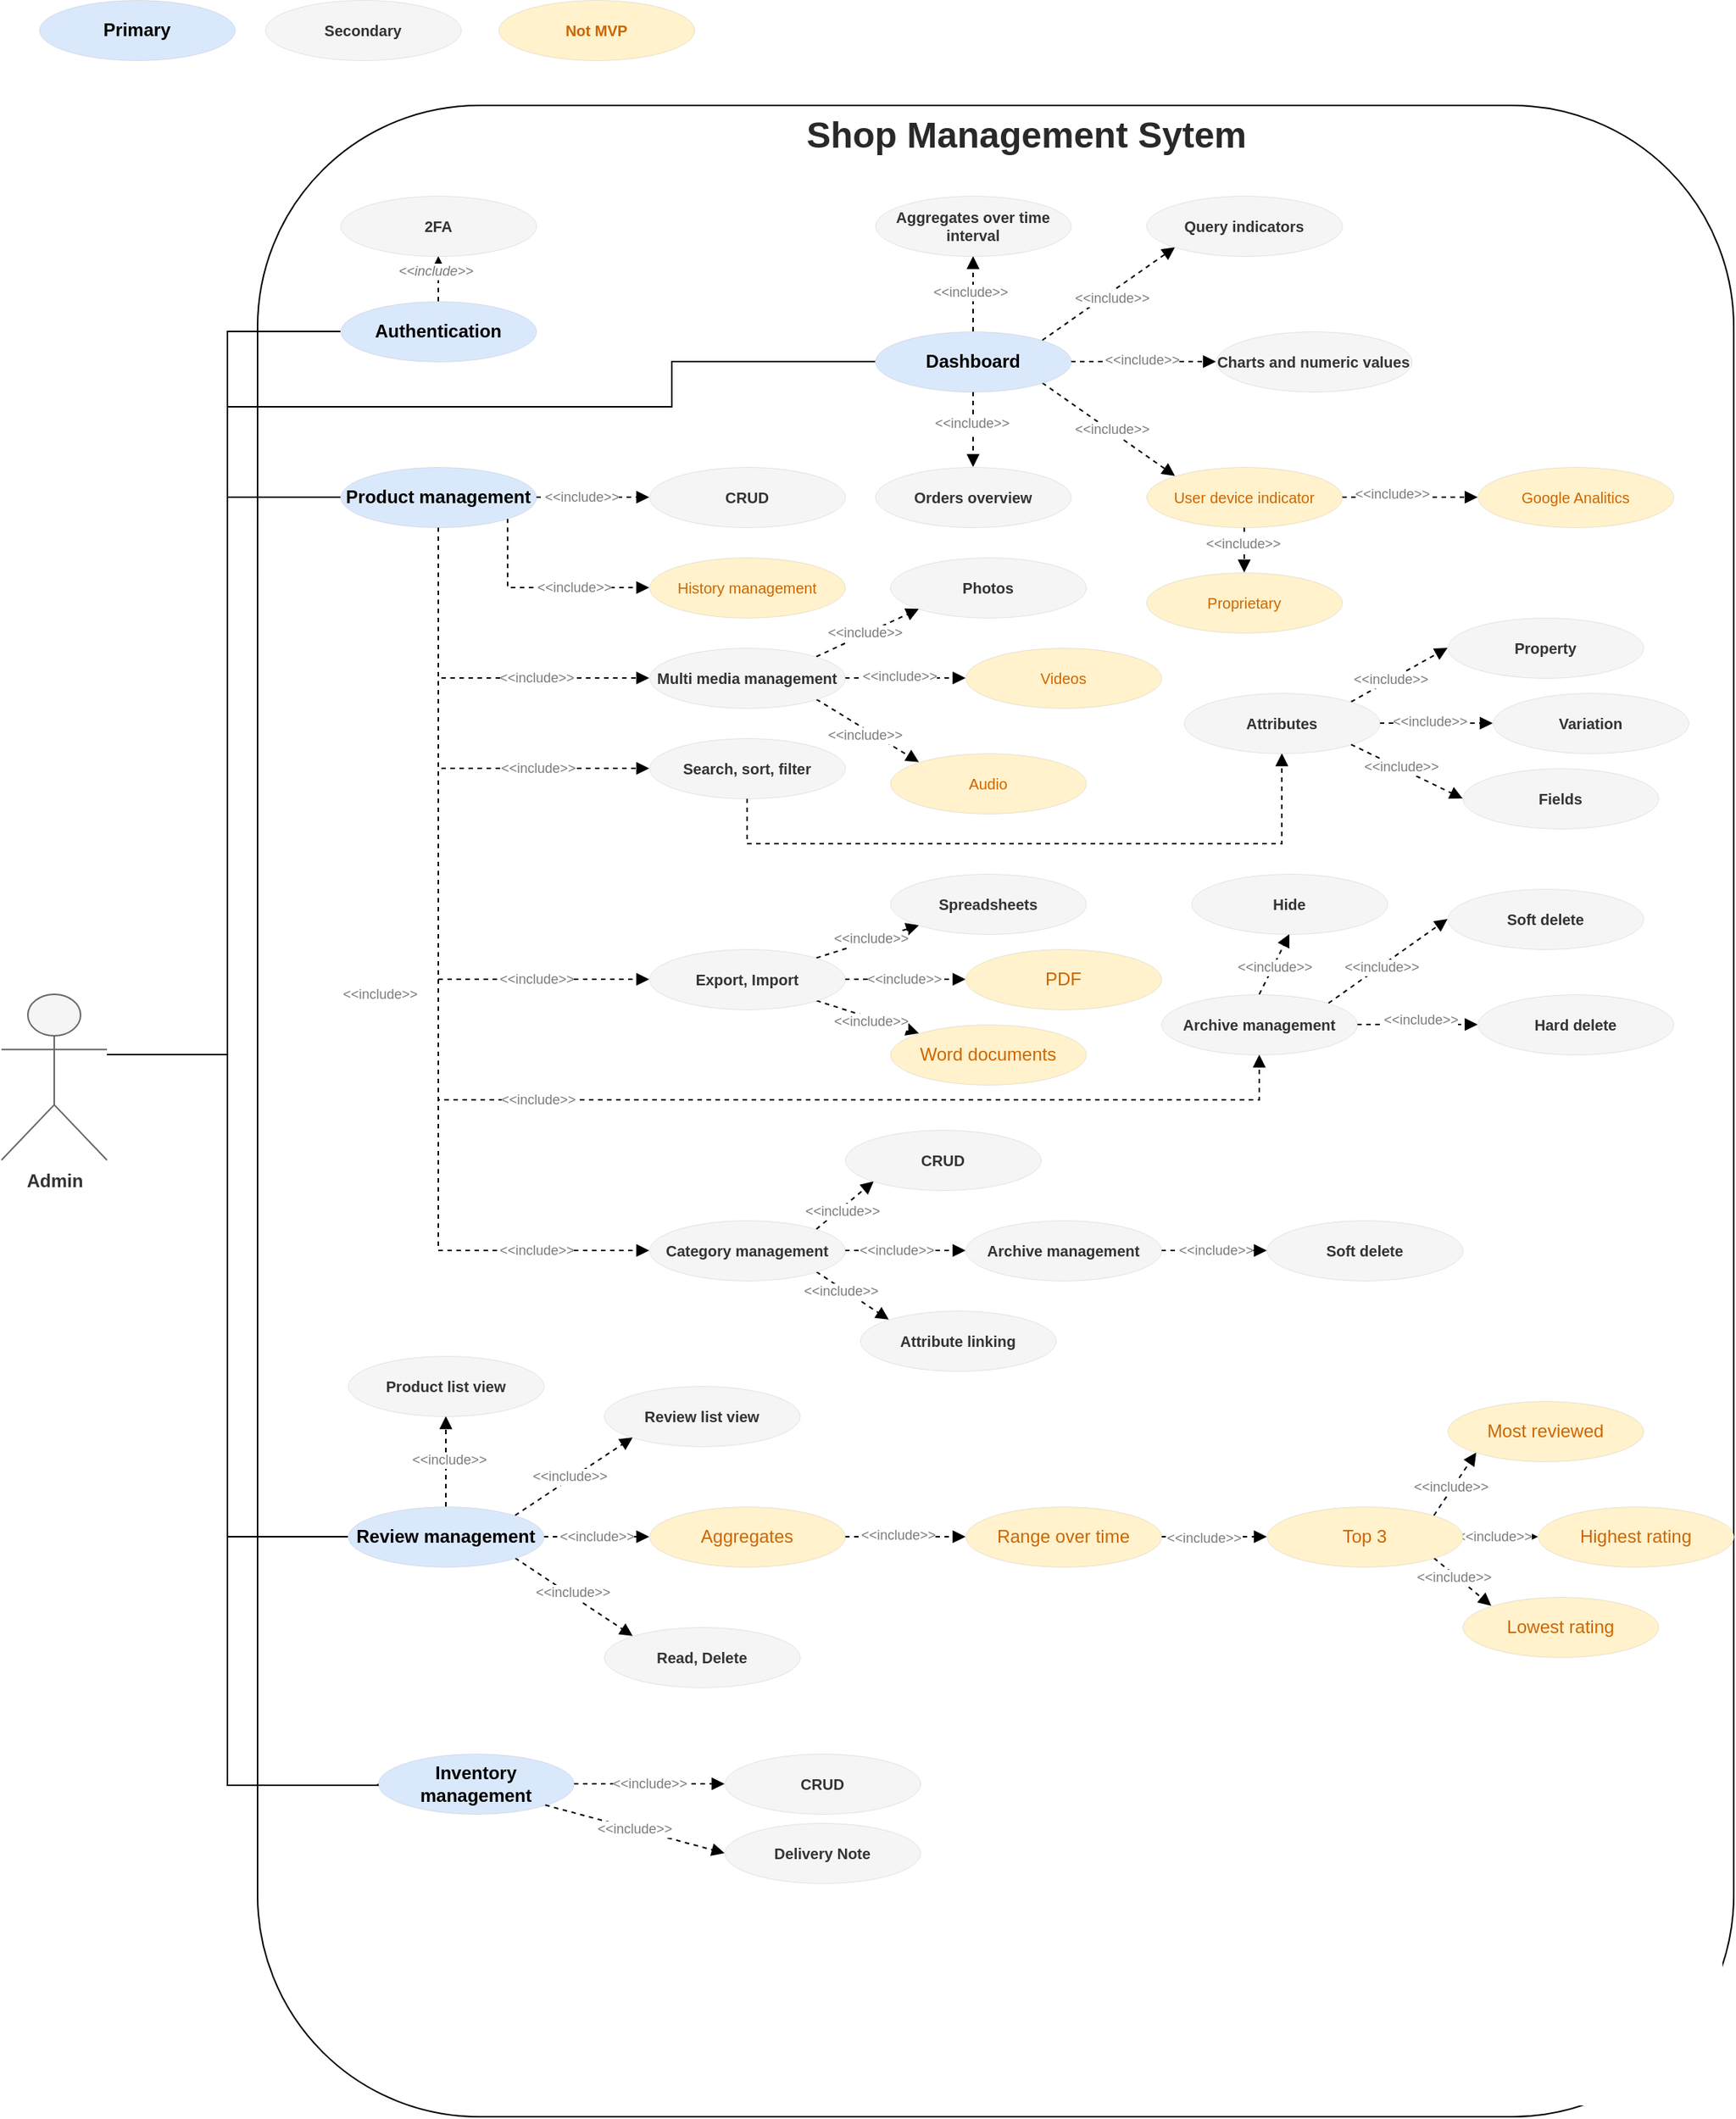 <mxfile version="22.1.4" type="device" pages="2">
  <diagram id="jfQPMkhc_m6EBnlb_j9M" name="[USECASE] Shop Management System">
    <mxGraphModel dx="1909" dy="949" grid="1" gridSize="10" guides="1" tooltips="1" connect="1" arrows="1" fold="1" page="1" pageScale="1" pageWidth="850" pageHeight="1100" math="0" shadow="0">
      <root>
        <mxCell id="0" />
        <mxCell id="1" parent="0" />
        <mxCell id="HeFsyeJPPzmemS84JjWQ-73" value="" style="rounded=1;whiteSpace=wrap;html=1;labelBackgroundColor=none;align=center;verticalAlign=middle;fontFamily=Helvetica;fontSize=9;fontColor=none;fillColor=default;gradientColor=none;noLabel=1;" parent="1" vertex="1">
          <mxGeometry x="180" y="100" width="980" height="1335" as="geometry" />
        </mxCell>
        <mxCell id="7bqAnTobCl2Co9yz6yof-5" style="edgeStyle=orthogonalEdgeStyle;rounded=0;orthogonalLoop=1;jettySize=auto;html=1;entryX=0;entryY=0.5;entryDx=0;entryDy=0;endArrow=none;endFill=0;" parent="1" source="7bqAnTobCl2Co9yz6yof-1" target="7bqAnTobCl2Co9yz6yof-3" edge="1">
          <mxGeometry relative="1" as="geometry">
            <Array as="points">
              <mxPoint x="160" y="730" />
              <mxPoint x="160" y="250" />
            </Array>
          </mxGeometry>
        </mxCell>
        <mxCell id="7bqAnTobCl2Co9yz6yof-13" style="edgeStyle=orthogonalEdgeStyle;rounded=0;orthogonalLoop=1;jettySize=auto;html=1;entryX=0;entryY=0.5;entryDx=0;entryDy=0;endArrow=none;endFill=0;" parent="1" source="7bqAnTobCl2Co9yz6yof-1" target="7bqAnTobCl2Co9yz6yof-12" edge="1">
          <mxGeometry relative="1" as="geometry">
            <Array as="points">
              <mxPoint x="160" y="730" />
              <mxPoint x="160" y="300" />
              <mxPoint x="455" y="300" />
              <mxPoint x="455" y="270" />
            </Array>
          </mxGeometry>
        </mxCell>
        <mxCell id="7bqAnTobCl2Co9yz6yof-24" style="edgeStyle=orthogonalEdgeStyle;shape=connector;rounded=0;orthogonalLoop=1;jettySize=auto;html=1;entryX=0;entryY=0.5;entryDx=0;entryDy=0;labelBackgroundColor=default;strokeColor=default;align=center;verticalAlign=middle;fontFamily=Helvetica;fontSize=11;fontColor=default;endArrow=none;endFill=0;" parent="1" source="7bqAnTobCl2Co9yz6yof-1" target="7bqAnTobCl2Co9yz6yof-23" edge="1">
          <mxGeometry relative="1" as="geometry">
            <Array as="points">
              <mxPoint x="160" y="730" />
              <mxPoint x="160" y="360" />
            </Array>
          </mxGeometry>
        </mxCell>
        <mxCell id="7bqAnTobCl2Co9yz6yof-87" style="edgeStyle=orthogonalEdgeStyle;shape=connector;rounded=0;orthogonalLoop=1;jettySize=auto;html=1;entryX=0;entryY=0.5;entryDx=0;entryDy=0;labelBackgroundColor=default;strokeColor=default;align=center;verticalAlign=middle;fontFamily=Helvetica;fontSize=11;fontColor=default;endArrow=none;endFill=0;" parent="1" source="7bqAnTobCl2Co9yz6yof-1" target="7bqAnTobCl2Co9yz6yof-86" edge="1">
          <mxGeometry relative="1" as="geometry">
            <Array as="points">
              <mxPoint x="160" y="730" />
              <mxPoint x="160" y="1050" />
            </Array>
          </mxGeometry>
        </mxCell>
        <mxCell id="7bqAnTobCl2Co9yz6yof-105" style="edgeStyle=orthogonalEdgeStyle;shape=connector;rounded=0;orthogonalLoop=1;jettySize=auto;html=1;entryX=0;entryY=0.5;entryDx=0;entryDy=0;labelBackgroundColor=default;strokeColor=default;align=center;verticalAlign=middle;fontFamily=Helvetica;fontSize=11;fontColor=default;endArrow=none;endFill=0;" parent="1" source="7bqAnTobCl2Co9yz6yof-1" target="7bqAnTobCl2Co9yz6yof-104" edge="1">
          <mxGeometry relative="1" as="geometry">
            <Array as="points">
              <mxPoint x="160" y="730" />
              <mxPoint x="160" y="1215" />
            </Array>
          </mxGeometry>
        </mxCell>
        <mxCell id="7bqAnTobCl2Co9yz6yof-1" value="&lt;b&gt;Admin&lt;/b&gt;" style="shape=umlActor;verticalLabelPosition=bottom;verticalAlign=top;html=1;outlineConnect=0;fillColor=#f5f5f5;fontColor=#333333;strokeColor=#666666;" parent="1" vertex="1">
          <mxGeometry x="10" y="690" width="70" height="110" as="geometry" />
        </mxCell>
        <mxCell id="HeFsyeJPPzmemS84JjWQ-5" style="edgeStyle=none;shape=connector;rounded=0;orthogonalLoop=1;jettySize=auto;html=1;exitX=0.5;exitY=0;exitDx=0;exitDy=0;entryX=0.5;entryY=1;entryDx=0;entryDy=0;dashed=1;labelBackgroundColor=default;strokeColor=default;align=center;verticalAlign=middle;fontFamily=Helvetica;fontSize=11;fontColor=default;endArrow=block;endFill=1;" parent="1" source="7bqAnTobCl2Co9yz6yof-3" target="7bqAnTobCl2Co9yz6yof-4" edge="1">
          <mxGeometry relative="1" as="geometry" />
        </mxCell>
        <mxCell id="HeFsyeJPPzmemS84JjWQ-6" value="&amp;lt;&amp;lt;include&amp;gt;&amp;gt;" style="edgeLabel;html=1;align=center;verticalAlign=middle;resizable=0;points=[];fontSize=9;fontFamily=Helvetica;fontColor=#7A7A7A;fontStyle=2;" parent="HeFsyeJPPzmemS84JjWQ-5" vertex="1" connectable="0">
          <mxGeometry x="0.012" y="1" relative="1" as="geometry">
            <mxPoint x="-1" y="-5" as="offset" />
          </mxGeometry>
        </mxCell>
        <mxCell id="7bqAnTobCl2Co9yz6yof-3" value="&lt;b&gt;Authentication&lt;/b&gt;" style="ellipse;whiteSpace=wrap;html=1;fillColor=#dae8fc;strokeColor=default;strokeWidth=0;" parent="1" vertex="1">
          <mxGeometry x="235" y="230" width="130" height="40" as="geometry" />
        </mxCell>
        <mxCell id="7bqAnTobCl2Co9yz6yof-4" value="2FA" style="ellipse;whiteSpace=wrap;html=1;fontSize=10;fillColor=#f5f5f5;strokeColor=default;fontColor=#333333;labelBackgroundColor=none;fontStyle=1;strokeWidth=0;" parent="1" vertex="1">
          <mxGeometry x="235" y="160" width="130" height="40" as="geometry" />
        </mxCell>
        <mxCell id="HeFsyeJPPzmemS84JjWQ-45" style="edgeStyle=none;shape=connector;rounded=0;orthogonalLoop=1;jettySize=auto;html=1;exitX=1;exitY=0;exitDx=0;exitDy=0;entryX=0;entryY=1;entryDx=0;entryDy=0;dashed=1;labelBackgroundColor=default;strokeColor=default;align=center;verticalAlign=middle;fontFamily=Helvetica;fontSize=11;fontColor=default;endArrow=block;endFill=1;" parent="1" source="7bqAnTobCl2Co9yz6yof-12" target="7bqAnTobCl2Co9yz6yof-17" edge="1">
          <mxGeometry relative="1" as="geometry" />
        </mxCell>
        <mxCell id="HeFsyeJPPzmemS84JjWQ-64" value="&amp;lt;&amp;lt;include&amp;gt;&amp;gt;" style="edgeLabel;html=1;align=center;verticalAlign=middle;resizable=0;points=[];fontSize=9;fontFamily=Helvetica;fontColor=#7A7A7A;" parent="HeFsyeJPPzmemS84JjWQ-45" vertex="1" connectable="0">
          <mxGeometry x="0.001" y="-3" relative="1" as="geometry">
            <mxPoint as="offset" />
          </mxGeometry>
        </mxCell>
        <mxCell id="HeFsyeJPPzmemS84JjWQ-46" style="edgeStyle=none;shape=connector;rounded=0;orthogonalLoop=1;jettySize=auto;html=1;exitX=1;exitY=0.5;exitDx=0;exitDy=0;entryX=0;entryY=0.5;entryDx=0;entryDy=0;dashed=1;labelBackgroundColor=default;strokeColor=default;align=center;verticalAlign=middle;fontFamily=Helvetica;fontSize=11;fontColor=default;endArrow=block;endFill=1;" parent="1" source="7bqAnTobCl2Co9yz6yof-12" target="7bqAnTobCl2Co9yz6yof-18" edge="1">
          <mxGeometry relative="1" as="geometry" />
        </mxCell>
        <mxCell id="HeFsyeJPPzmemS84JjWQ-65" value="&amp;lt;&amp;lt;include&amp;gt;&amp;gt;" style="edgeLabel;html=1;align=center;verticalAlign=middle;resizable=0;points=[];fontSize=9;fontFamily=Helvetica;fontColor=#7A7A7A;" parent="HeFsyeJPPzmemS84JjWQ-46" vertex="1" connectable="0">
          <mxGeometry x="-0.023" y="1" relative="1" as="geometry">
            <mxPoint as="offset" />
          </mxGeometry>
        </mxCell>
        <mxCell id="HeFsyeJPPzmemS84JjWQ-49" style="edgeStyle=none;shape=connector;rounded=0;orthogonalLoop=1;jettySize=auto;html=1;exitX=1;exitY=1;exitDx=0;exitDy=0;entryX=0;entryY=0;entryDx=0;entryDy=0;dashed=1;labelBackgroundColor=default;strokeColor=default;align=center;verticalAlign=middle;fontFamily=Helvetica;fontSize=11;fontColor=default;endArrow=block;endFill=1;" parent="1" source="7bqAnTobCl2Co9yz6yof-12" target="7bqAnTobCl2Co9yz6yof-32" edge="1">
          <mxGeometry relative="1" as="geometry" />
        </mxCell>
        <mxCell id="HeFsyeJPPzmemS84JjWQ-66" value="&amp;lt;&amp;lt;include&amp;gt;&amp;gt;" style="edgeLabel;html=1;align=center;verticalAlign=middle;resizable=0;points=[];fontSize=9;fontFamily=Helvetica;fontColor=#7A7A7A;" parent="HeFsyeJPPzmemS84JjWQ-49" vertex="1" connectable="0">
          <mxGeometry x="0.019" y="1" relative="1" as="geometry">
            <mxPoint as="offset" />
          </mxGeometry>
        </mxCell>
        <mxCell id="HeFsyeJPPzmemS84JjWQ-59" style="edgeStyle=none;shape=connector;rounded=0;orthogonalLoop=1;jettySize=auto;html=1;exitX=0.5;exitY=1;exitDx=0;exitDy=0;entryX=0.5;entryY=0;entryDx=0;entryDy=0;dashed=1;labelBackgroundColor=default;strokeColor=default;align=center;verticalAlign=middle;fontFamily=Helvetica;fontSize=11;fontColor=default;endArrow=block;endFill=1;" parent="1" source="7bqAnTobCl2Co9yz6yof-12" target="7bqAnTobCl2Co9yz6yof-38" edge="1">
          <mxGeometry relative="1" as="geometry" />
        </mxCell>
        <mxCell id="HeFsyeJPPzmemS84JjWQ-67" value="&amp;lt;&amp;lt;include&amp;gt;&amp;gt;" style="edgeLabel;html=1;align=center;verticalAlign=middle;resizable=0;points=[];fontSize=9;fontFamily=Helvetica;fontColor=#7A7A7A;" parent="HeFsyeJPPzmemS84JjWQ-59" vertex="1" connectable="0">
          <mxGeometry x="-0.189" y="-1" relative="1" as="geometry">
            <mxPoint as="offset" />
          </mxGeometry>
        </mxCell>
        <mxCell id="HeFsyeJPPzmemS84JjWQ-61" style="edgeStyle=none;shape=connector;rounded=0;orthogonalLoop=1;jettySize=auto;html=1;exitX=0.5;exitY=0;exitDx=0;exitDy=0;entryX=0.5;entryY=1;entryDx=0;entryDy=0;dashed=1;labelBackgroundColor=default;strokeColor=default;align=center;verticalAlign=middle;fontFamily=Helvetica;fontSize=9;fontColor=#7A7A7A;endArrow=block;endFill=1;" parent="1" source="7bqAnTobCl2Co9yz6yof-12" target="7bqAnTobCl2Co9yz6yof-15" edge="1">
          <mxGeometry relative="1" as="geometry">
            <mxPoint x="481.25" y="190" as="targetPoint" />
          </mxGeometry>
        </mxCell>
        <mxCell id="HeFsyeJPPzmemS84JjWQ-62" value="&amp;lt;&amp;lt;include&amp;gt;&amp;gt;" style="edgeLabel;html=1;align=center;verticalAlign=middle;resizable=0;points=[];fontSize=9;fontFamily=Helvetica;fontColor=#7A7A7A;" parent="HeFsyeJPPzmemS84JjWQ-61" vertex="1" connectable="0">
          <mxGeometry x="0.057" y="2" relative="1" as="geometry">
            <mxPoint as="offset" />
          </mxGeometry>
        </mxCell>
        <mxCell id="7bqAnTobCl2Co9yz6yof-12" value="Dashboard" style="ellipse;whiteSpace=wrap;html=1;fontStyle=1;strokeWidth=0;fillColor=#dae8fc;strokeColor=default;" parent="1" vertex="1">
          <mxGeometry x="590" y="250" width="130" height="40" as="geometry" />
        </mxCell>
        <mxCell id="7bqAnTobCl2Co9yz6yof-15" value="Aggregates over time interval" style="ellipse;whiteSpace=wrap;html=1;fontSize=10;fillColor=#f5f5f5;strokeColor=default;fontColor=#333333;labelBackgroundColor=none;fontStyle=1;strokeWidth=0;" parent="1" vertex="1">
          <mxGeometry x="590" y="160" width="130" height="40" as="geometry" />
        </mxCell>
        <mxCell id="7bqAnTobCl2Co9yz6yof-17" value="Query indicators" style="ellipse;whiteSpace=wrap;html=1;fontSize=10;fillColor=#f5f5f5;strokeColor=default;fontColor=#333333;labelBackgroundColor=none;fontStyle=1;strokeWidth=0;" parent="1" vertex="1">
          <mxGeometry x="770" y="160" width="130" height="40" as="geometry" />
        </mxCell>
        <mxCell id="7bqAnTobCl2Co9yz6yof-18" value="Charts and numeric values" style="ellipse;whiteSpace=wrap;html=1;fontSize=10;fillColor=#f5f5f5;strokeColor=default;fontColor=#333333;labelBackgroundColor=none;fontStyle=1;strokeWidth=0;" parent="1" vertex="1">
          <mxGeometry x="816.25" y="250" width="130" height="40" as="geometry" />
        </mxCell>
        <mxCell id="HeFsyeJPPzmemS84JjWQ-79" style="edgeStyle=none;shape=connector;rounded=0;orthogonalLoop=1;jettySize=auto;html=1;exitX=1;exitY=0.5;exitDx=0;exitDy=0;entryX=0;entryY=0.5;entryDx=0;entryDy=0;dashed=1;labelBackgroundColor=default;strokeColor=default;align=center;verticalAlign=middle;fontFamily=Helvetica;fontSize=9;fontColor=#7A7A7A;endArrow=block;endFill=1;" parent="1" source="7bqAnTobCl2Co9yz6yof-23" target="7bqAnTobCl2Co9yz6yof-25" edge="1">
          <mxGeometry relative="1" as="geometry" />
        </mxCell>
        <mxCell id="HeFsyeJPPzmemS84JjWQ-86" value="&amp;lt;&amp;lt;include&amp;gt;&amp;gt;" style="edgeLabel;html=1;align=center;verticalAlign=middle;resizable=0;points=[];fontSize=9;fontFamily=Helvetica;fontColor=#7A7A7A;" parent="HeFsyeJPPzmemS84JjWQ-79" vertex="1" connectable="0">
          <mxGeometry x="-0.203" relative="1" as="geometry">
            <mxPoint as="offset" />
          </mxGeometry>
        </mxCell>
        <mxCell id="HeFsyeJPPzmemS84JjWQ-80" style="edgeStyle=orthogonalEdgeStyle;shape=connector;rounded=0;orthogonalLoop=1;jettySize=auto;html=1;exitX=1;exitY=1;exitDx=0;exitDy=0;entryX=0;entryY=0.5;entryDx=0;entryDy=0;dashed=1;labelBackgroundColor=default;strokeColor=default;align=center;verticalAlign=middle;fontFamily=Helvetica;fontSize=9;fontColor=#7A7A7A;endArrow=block;endFill=1;" parent="1" source="7bqAnTobCl2Co9yz6yof-23" target="7bqAnTobCl2Co9yz6yof-28" edge="1">
          <mxGeometry relative="1" as="geometry">
            <Array as="points">
              <mxPoint x="346" y="420" />
            </Array>
          </mxGeometry>
        </mxCell>
        <mxCell id="HeFsyeJPPzmemS84JjWQ-88" value="&amp;lt;&amp;lt;include&amp;gt;&amp;gt;" style="edgeLabel;html=1;align=center;verticalAlign=middle;resizable=0;points=[];fontSize=9;fontFamily=Helvetica;fontColor=#7A7A7A;" parent="HeFsyeJPPzmemS84JjWQ-80" vertex="1" connectable="0">
          <mxGeometry x="0.21" y="1" relative="1" as="geometry">
            <mxPoint x="5" y="1" as="offset" />
          </mxGeometry>
        </mxCell>
        <mxCell id="HeFsyeJPPzmemS84JjWQ-85" style="edgeStyle=orthogonalEdgeStyle;shape=connector;rounded=0;orthogonalLoop=1;jettySize=auto;html=1;exitX=0.5;exitY=1;exitDx=0;exitDy=0;entryX=0;entryY=0.5;entryDx=0;entryDy=0;dashed=1;labelBackgroundColor=default;strokeColor=default;align=center;verticalAlign=middle;fontFamily=Helvetica;fontSize=9;fontColor=#7A7A7A;endArrow=block;endFill=1;" parent="1" source="7bqAnTobCl2Co9yz6yof-23" target="7bqAnTobCl2Co9yz6yof-40" edge="1">
          <mxGeometry relative="1" as="geometry" />
        </mxCell>
        <mxCell id="HeFsyeJPPzmemS84JjWQ-89" value="&amp;lt;&amp;lt;include&amp;gt;&amp;gt;" style="edgeLabel;html=1;align=center;verticalAlign=middle;resizable=0;points=[];fontSize=9;fontFamily=Helvetica;fontColor=#7A7A7A;" parent="HeFsyeJPPzmemS84JjWQ-85" vertex="1" connectable="0">
          <mxGeometry x="0.583" y="1" relative="1" as="geometry">
            <mxPoint x="-25" y="1" as="offset" />
          </mxGeometry>
        </mxCell>
        <mxCell id="HeFsyeJPPzmemS84JjWQ-93" style="edgeStyle=orthogonalEdgeStyle;shape=connector;rounded=0;orthogonalLoop=1;jettySize=auto;html=1;entryX=0;entryY=0.5;entryDx=0;entryDy=0;dashed=1;labelBackgroundColor=default;strokeColor=default;align=center;verticalAlign=middle;fontFamily=Helvetica;fontSize=9;fontColor=#7A7A7A;endArrow=block;endFill=1;" parent="1" source="7bqAnTobCl2Co9yz6yof-23" target="7bqAnTobCl2Co9yz6yof-48" edge="1">
          <mxGeometry relative="1" as="geometry">
            <Array as="points">
              <mxPoint x="300" y="540" />
            </Array>
          </mxGeometry>
        </mxCell>
        <mxCell id="HeFsyeJPPzmemS84JjWQ-94" value="&amp;lt;&amp;lt;include&amp;gt;&amp;gt;" style="edgeLabel;html=1;align=center;verticalAlign=middle;resizable=0;points=[];fontSize=9;fontFamily=Helvetica;fontColor=#7A7A7A;" parent="HeFsyeJPPzmemS84JjWQ-93" vertex="1" connectable="0">
          <mxGeometry x="0.718" relative="1" as="geometry">
            <mxPoint x="-32" as="offset" />
          </mxGeometry>
        </mxCell>
        <mxCell id="HeFsyeJPPzmemS84JjWQ-101" style="edgeStyle=orthogonalEdgeStyle;shape=connector;rounded=0;orthogonalLoop=1;jettySize=auto;html=1;entryX=0;entryY=0.5;entryDx=0;entryDy=0;dashed=1;labelBackgroundColor=default;strokeColor=default;align=center;verticalAlign=middle;fontFamily=Helvetica;fontSize=9;fontColor=#7A7A7A;endArrow=block;endFill=1;" parent="1" source="7bqAnTobCl2Co9yz6yof-23" target="7bqAnTobCl2Co9yz6yof-50" edge="1">
          <mxGeometry relative="1" as="geometry">
            <Array as="points">
              <mxPoint x="300" y="680" />
            </Array>
          </mxGeometry>
        </mxCell>
        <mxCell id="HeFsyeJPPzmemS84JjWQ-102" value="&amp;lt;&amp;lt;include&amp;gt;&amp;gt;" style="edgeLabel;html=1;align=center;verticalAlign=middle;resizable=0;points=[];fontSize=9;fontFamily=Helvetica;fontColor=#7A7A7A;" parent="HeFsyeJPPzmemS84JjWQ-101" vertex="1" connectable="0">
          <mxGeometry x="0.829" y="3" relative="1" as="geometry">
            <mxPoint x="-38" y="3" as="offset" />
          </mxGeometry>
        </mxCell>
        <mxCell id="HeFsyeJPPzmemS84JjWQ-109" style="edgeStyle=orthogonalEdgeStyle;shape=connector;rounded=0;orthogonalLoop=1;jettySize=auto;html=1;entryX=0.5;entryY=1;entryDx=0;entryDy=0;dashed=1;labelBackgroundColor=default;strokeColor=default;align=center;verticalAlign=middle;fontFamily=Helvetica;fontSize=9;fontColor=#7A7A7A;endArrow=block;endFill=1;" parent="1" source="7bqAnTobCl2Co9yz6yof-23" target="7bqAnTobCl2Co9yz6yof-58" edge="1">
          <mxGeometry relative="1" as="geometry">
            <Array as="points">
              <mxPoint x="300" y="760" />
              <mxPoint x="845" y="760" />
            </Array>
          </mxGeometry>
        </mxCell>
        <mxCell id="HeFsyeJPPzmemS84JjWQ-113" value="&amp;lt;&amp;lt;include&amp;gt;&amp;gt;" style="edgeLabel;html=1;align=center;verticalAlign=middle;resizable=0;points=[];fontSize=9;fontFamily=Helvetica;fontColor=#7A7A7A;" parent="HeFsyeJPPzmemS84JjWQ-109" vertex="1" connectable="0">
          <mxGeometry x="0.867" y="2" relative="1" as="geometry">
            <mxPoint x="-446" y="2" as="offset" />
          </mxGeometry>
        </mxCell>
        <mxCell id="HeFsyeJPPzmemS84JjWQ-117" style="edgeStyle=orthogonalEdgeStyle;shape=connector;rounded=0;orthogonalLoop=1;jettySize=auto;html=1;entryX=0;entryY=0.5;entryDx=0;entryDy=0;dashed=1;labelBackgroundColor=default;strokeColor=default;align=center;verticalAlign=middle;fontFamily=Helvetica;fontSize=9;fontColor=#7A7A7A;endArrow=block;endFill=1;" parent="1" source="7bqAnTobCl2Co9yz6yof-23" target="7bqAnTobCl2Co9yz6yof-68" edge="1">
          <mxGeometry relative="1" as="geometry">
            <Array as="points">
              <mxPoint x="300" y="860" />
            </Array>
          </mxGeometry>
        </mxCell>
        <mxCell id="HeFsyeJPPzmemS84JjWQ-118" value="&amp;lt;&amp;lt;include&amp;gt;&amp;gt;" style="edgeLabel;html=1;align=center;verticalAlign=middle;resizable=0;points=[];fontSize=9;fontFamily=Helvetica;fontColor=#7A7A7A;" parent="HeFsyeJPPzmemS84JjWQ-117" vertex="1" connectable="0">
          <mxGeometry x="0.803" y="2" relative="1" as="geometry">
            <mxPoint x="-14" y="2" as="offset" />
          </mxGeometry>
        </mxCell>
        <mxCell id="7bqAnTobCl2Co9yz6yof-23" value="Product management" style="ellipse;whiteSpace=wrap;html=1;fillColor=#dae8fc;fontColor=default;labelBackgroundColor=none;strokeWidth=0;fontSize=12;fontStyle=1" parent="1" vertex="1">
          <mxGeometry x="235" y="340" width="130" height="40" as="geometry" />
        </mxCell>
        <mxCell id="7bqAnTobCl2Co9yz6yof-25" value="CRUD" style="ellipse;whiteSpace=wrap;html=1;fontSize=10;fillColor=#f5f5f5;fontColor=#333333;strokeWidth=0;fontStyle=1;" parent="1" vertex="1">
          <mxGeometry x="440" y="340" width="130" height="40" as="geometry" />
        </mxCell>
        <mxCell id="7bqAnTobCl2Co9yz6yof-28" value="History management" style="ellipse;whiteSpace=wrap;html=1;fillColor=#fff2cc;strokeColor=default;fontSize=10;fontColor=#CC6600;labelBackgroundColor=none;strokeWidth=0;" parent="1" vertex="1">
          <mxGeometry x="440" y="400" width="130" height="40" as="geometry" />
        </mxCell>
        <mxCell id="HeFsyeJPPzmemS84JjWQ-56" style="edgeStyle=none;shape=connector;rounded=0;orthogonalLoop=1;jettySize=auto;html=1;exitX=1;exitY=0.5;exitDx=0;exitDy=0;entryX=0;entryY=0.5;entryDx=0;entryDy=0;dashed=1;labelBackgroundColor=default;strokeColor=default;align=center;verticalAlign=middle;fontFamily=Helvetica;fontSize=11;fontColor=default;endArrow=block;endFill=1;" parent="1" source="7bqAnTobCl2Co9yz6yof-32" target="7bqAnTobCl2Co9yz6yof-34" edge="1">
          <mxGeometry relative="1" as="geometry" />
        </mxCell>
        <mxCell id="HeFsyeJPPzmemS84JjWQ-68" value="&amp;lt;&amp;lt;include&amp;gt;&amp;gt;" style="edgeLabel;html=1;align=center;verticalAlign=middle;resizable=0;points=[];fontSize=9;fontFamily=Helvetica;fontColor=#7A7A7A;" parent="HeFsyeJPPzmemS84JjWQ-56" vertex="1" connectable="0">
          <mxGeometry x="-0.279" y="2" relative="1" as="geometry">
            <mxPoint as="offset" />
          </mxGeometry>
        </mxCell>
        <mxCell id="HeFsyeJPPzmemS84JjWQ-57" style="edgeStyle=none;shape=connector;rounded=0;orthogonalLoop=1;jettySize=auto;html=1;exitX=0.5;exitY=1;exitDx=0;exitDy=0;entryX=0.5;entryY=0;entryDx=0;entryDy=0;dashed=1;labelBackgroundColor=default;strokeColor=default;align=center;verticalAlign=middle;fontFamily=Helvetica;fontSize=11;fontColor=default;endArrow=block;endFill=1;" parent="1" source="7bqAnTobCl2Co9yz6yof-32" target="7bqAnTobCl2Co9yz6yof-35" edge="1">
          <mxGeometry relative="1" as="geometry" />
        </mxCell>
        <mxCell id="HeFsyeJPPzmemS84JjWQ-69" value="&amp;lt;&amp;lt;include&amp;gt;&amp;gt;" style="edgeLabel;html=1;align=center;verticalAlign=middle;resizable=0;points=[];fontSize=9;fontFamily=Helvetica;fontColor=#7A7A7A;" parent="HeFsyeJPPzmemS84JjWQ-57" vertex="1" connectable="0">
          <mxGeometry x="-0.286" y="-1" relative="1" as="geometry">
            <mxPoint as="offset" />
          </mxGeometry>
        </mxCell>
        <mxCell id="7bqAnTobCl2Co9yz6yof-32" value="User device indicator" style="ellipse;whiteSpace=wrap;html=1;fillColor=#fff2cc;strokeColor=default;fontColor=#CC6600;labelBackgroundColor=none;strokeWidth=0;fontSize=10;" parent="1" vertex="1">
          <mxGeometry x="770" y="340" width="130" height="40" as="geometry" />
        </mxCell>
        <mxCell id="7bqAnTobCl2Co9yz6yof-34" value="Google Analitics" style="ellipse;whiteSpace=wrap;html=1;fillColor=#fff2cc;strokeColor=default;fontColor=#CC6600;labelBackgroundColor=none;strokeWidth=0;fontSize=10;" parent="1" vertex="1">
          <mxGeometry x="990" y="340" width="130" height="40" as="geometry" />
        </mxCell>
        <mxCell id="7bqAnTobCl2Co9yz6yof-35" value="Proprietary" style="ellipse;whiteSpace=wrap;html=1;fillColor=#fff2cc;strokeColor=default;fontColor=#CC6600;labelBackgroundColor=none;strokeWidth=0;fontSize=10;" parent="1" vertex="1">
          <mxGeometry x="770" y="410" width="130" height="40" as="geometry" />
        </mxCell>
        <mxCell id="7bqAnTobCl2Co9yz6yof-38" value="Orders overview" style="ellipse;whiteSpace=wrap;html=1;fontSize=10;fillColor=#f5f5f5;strokeColor=default;fontColor=#333333;labelBackgroundColor=none;fontStyle=1;strokeWidth=0;" parent="1" vertex="1">
          <mxGeometry x="590" y="340" width="130" height="40" as="geometry" />
        </mxCell>
        <mxCell id="HeFsyeJPPzmemS84JjWQ-77" style="edgeStyle=none;shape=connector;rounded=0;orthogonalLoop=1;jettySize=auto;html=1;exitX=1;exitY=0.5;exitDx=0;exitDy=0;entryX=0;entryY=0.5;entryDx=0;entryDy=0;dashed=1;labelBackgroundColor=default;strokeColor=default;align=center;verticalAlign=middle;fontFamily=Helvetica;fontSize=9;fontColor=#7A7A7A;endArrow=block;endFill=1;" parent="1" source="7bqAnTobCl2Co9yz6yof-40" target="7bqAnTobCl2Co9yz6yof-42" edge="1">
          <mxGeometry relative="1" as="geometry" />
        </mxCell>
        <mxCell id="HeFsyeJPPzmemS84JjWQ-92" value="&amp;lt;&amp;lt;include&amp;gt;&amp;gt;" style="edgeLabel;html=1;align=center;verticalAlign=middle;resizable=0;points=[];fontSize=9;fontFamily=Helvetica;fontColor=#7A7A7A;" parent="HeFsyeJPPzmemS84JjWQ-77" vertex="1" connectable="0">
          <mxGeometry x="-0.104" y="1" relative="1" as="geometry">
            <mxPoint as="offset" />
          </mxGeometry>
        </mxCell>
        <mxCell id="HeFsyeJPPzmemS84JjWQ-78" style="edgeStyle=none;shape=connector;rounded=0;orthogonalLoop=1;jettySize=auto;html=1;exitX=1;exitY=1;exitDx=0;exitDy=0;entryX=0;entryY=0;entryDx=0;entryDy=0;dashed=1;labelBackgroundColor=default;strokeColor=default;align=center;verticalAlign=middle;fontFamily=Helvetica;fontSize=9;fontColor=#7A7A7A;endArrow=block;endFill=1;" parent="1" source="7bqAnTobCl2Co9yz6yof-40" target="7bqAnTobCl2Co9yz6yof-46" edge="1">
          <mxGeometry relative="1" as="geometry" />
        </mxCell>
        <mxCell id="HeFsyeJPPzmemS84JjWQ-91" value="&amp;lt;&amp;lt;include&amp;gt;&amp;gt;" style="edgeLabel;html=1;align=center;verticalAlign=middle;resizable=0;points=[];fontSize=9;fontFamily=Helvetica;fontColor=#7A7A7A;" parent="HeFsyeJPPzmemS84JjWQ-78" vertex="1" connectable="0">
          <mxGeometry x="-0.035" y="-4" relative="1" as="geometry">
            <mxPoint x="1" as="offset" />
          </mxGeometry>
        </mxCell>
        <mxCell id="HeFsyeJPPzmemS84JjWQ-84" style="edgeStyle=none;shape=connector;rounded=0;orthogonalLoop=1;jettySize=auto;html=1;exitX=1;exitY=0;exitDx=0;exitDy=0;entryX=0;entryY=1;entryDx=0;entryDy=0;dashed=1;labelBackgroundColor=default;strokeColor=default;align=center;verticalAlign=middle;fontFamily=Helvetica;fontSize=9;fontColor=#7A7A7A;endArrow=block;endFill=1;" parent="1" source="7bqAnTobCl2Co9yz6yof-40" target="7bqAnTobCl2Co9yz6yof-41" edge="1">
          <mxGeometry relative="1" as="geometry" />
        </mxCell>
        <mxCell id="HeFsyeJPPzmemS84JjWQ-90" value="&amp;lt;&amp;lt;include&amp;gt;&amp;gt;" style="edgeLabel;html=1;align=center;verticalAlign=middle;resizable=0;points=[];fontSize=9;fontFamily=Helvetica;fontColor=#7A7A7A;" parent="HeFsyeJPPzmemS84JjWQ-84" vertex="1" connectable="0">
          <mxGeometry x="-0.042" y="1" relative="1" as="geometry">
            <mxPoint as="offset" />
          </mxGeometry>
        </mxCell>
        <mxCell id="7bqAnTobCl2Co9yz6yof-40" value="Multi media management" style="ellipse;whiteSpace=wrap;html=1;fontSize=10;fillColor=#f5f5f5;fontColor=#333333;strokeWidth=0;fontStyle=1;" parent="1" vertex="1">
          <mxGeometry x="440" y="460" width="130" height="40" as="geometry" />
        </mxCell>
        <mxCell id="7bqAnTobCl2Co9yz6yof-41" value="Photos" style="ellipse;whiteSpace=wrap;html=1;fontSize=10;fillColor=#f5f5f5;fontColor=#333333;strokeWidth=0;fontStyle=1;" parent="1" vertex="1">
          <mxGeometry x="600" y="400" width="130" height="40" as="geometry" />
        </mxCell>
        <mxCell id="7bqAnTobCl2Co9yz6yof-42" value="Videos" style="ellipse;whiteSpace=wrap;html=1;fillColor=#fff2cc;strokeColor=default;fontSize=10;fontColor=#CC6600;labelBackgroundColor=none;strokeWidth=0;" parent="1" vertex="1">
          <mxGeometry x="650" y="460" width="130" height="40" as="geometry" />
        </mxCell>
        <mxCell id="7bqAnTobCl2Co9yz6yof-46" value="Audio" style="ellipse;whiteSpace=wrap;html=1;fillColor=#fff2cc;strokeColor=default;fontSize=10;fontColor=#CC6600;labelBackgroundColor=none;strokeWidth=0;" parent="1" vertex="1">
          <mxGeometry x="600" y="530" width="130" height="40" as="geometry" />
        </mxCell>
        <mxCell id="HeFsyeJPPzmemS84JjWQ-95" style="edgeStyle=orthogonalEdgeStyle;shape=connector;rounded=0;orthogonalLoop=1;jettySize=auto;html=1;exitX=0.5;exitY=1;exitDx=0;exitDy=0;entryX=0.5;entryY=1;entryDx=0;entryDy=0;dashed=1;labelBackgroundColor=default;strokeColor=default;align=center;verticalAlign=middle;fontFamily=Helvetica;fontSize=9;fontColor=#7A7A7A;endArrow=block;endFill=1;" parent="1" source="7bqAnTobCl2Co9yz6yof-48" target="7bqAnTobCl2Co9yz6yof-70" edge="1">
          <mxGeometry relative="1" as="geometry">
            <Array as="points">
              <mxPoint x="505" y="590" />
              <mxPoint x="860" y="590" />
            </Array>
          </mxGeometry>
        </mxCell>
        <mxCell id="HeFsyeJPPzmemS84JjWQ-98" value="&amp;lt;&amp;lt;include&amp;gt;&amp;gt;" style="edgeLabel;html=1;align=center;verticalAlign=middle;resizable=0;points=[];fontSize=9;fontFamily=Helvetica;fontColor=#7A7A7A;" parent="HeFsyeJPPzmemS84JjWQ-95" vertex="1" connectable="0">
          <mxGeometry x="-0.08" y="-1" relative="1" as="geometry">
            <mxPoint x="-419" y="99" as="offset" />
          </mxGeometry>
        </mxCell>
        <mxCell id="7bqAnTobCl2Co9yz6yof-48" value="Search, sort, filter" style="ellipse;whiteSpace=wrap;html=1;fontSize=10;fillColor=#f5f5f5;fontColor=#333333;strokeWidth=0;fontStyle=1;" parent="1" vertex="1">
          <mxGeometry x="440" y="520" width="130" height="40" as="geometry" />
        </mxCell>
        <mxCell id="HeFsyeJPPzmemS84JjWQ-103" style="edgeStyle=none;shape=connector;rounded=0;orthogonalLoop=1;jettySize=auto;html=1;exitX=1;exitY=0;exitDx=0;exitDy=0;entryX=0;entryY=1;entryDx=0;entryDy=0;dashed=1;labelBackgroundColor=default;strokeColor=default;align=center;verticalAlign=middle;fontFamily=Helvetica;fontSize=9;fontColor=#7A7A7A;endArrow=block;endFill=1;" parent="1" source="7bqAnTobCl2Co9yz6yof-50" target="7bqAnTobCl2Co9yz6yof-52" edge="1">
          <mxGeometry relative="1" as="geometry" />
        </mxCell>
        <mxCell id="HeFsyeJPPzmemS84JjWQ-106" value="&amp;lt;&amp;lt;include&amp;gt;&amp;gt;" style="edgeLabel;html=1;align=center;verticalAlign=middle;resizable=0;points=[];fontSize=9;fontFamily=Helvetica;fontColor=#7A7A7A;" parent="HeFsyeJPPzmemS84JjWQ-103" vertex="1" connectable="0">
          <mxGeometry x="0.061" y="1" relative="1" as="geometry">
            <mxPoint y="-1" as="offset" />
          </mxGeometry>
        </mxCell>
        <mxCell id="HeFsyeJPPzmemS84JjWQ-104" style="edgeStyle=none;shape=connector;rounded=0;orthogonalLoop=1;jettySize=auto;html=1;exitX=1;exitY=0.5;exitDx=0;exitDy=0;entryX=0;entryY=0.5;entryDx=0;entryDy=0;dashed=1;labelBackgroundColor=default;strokeColor=default;align=center;verticalAlign=middle;fontFamily=Helvetica;fontSize=9;fontColor=#7A7A7A;endArrow=block;endFill=1;" parent="1" source="7bqAnTobCl2Co9yz6yof-50" target="7bqAnTobCl2Co9yz6yof-53" edge="1">
          <mxGeometry relative="1" as="geometry" />
        </mxCell>
        <mxCell id="HeFsyeJPPzmemS84JjWQ-107" value="&amp;lt;&amp;lt;include&amp;gt;&amp;gt;" style="edgeLabel;html=1;align=center;verticalAlign=middle;resizable=0;points=[];fontSize=9;fontFamily=Helvetica;fontColor=#7A7A7A;" parent="HeFsyeJPPzmemS84JjWQ-104" vertex="1" connectable="0">
          <mxGeometry x="-0.025" relative="1" as="geometry">
            <mxPoint as="offset" />
          </mxGeometry>
        </mxCell>
        <mxCell id="HeFsyeJPPzmemS84JjWQ-105" style="edgeStyle=none;shape=connector;rounded=0;orthogonalLoop=1;jettySize=auto;html=1;exitX=1;exitY=1;exitDx=0;exitDy=0;entryX=0;entryY=0;entryDx=0;entryDy=0;dashed=1;labelBackgroundColor=default;strokeColor=default;align=center;verticalAlign=middle;fontFamily=Helvetica;fontSize=9;fontColor=#7A7A7A;endArrow=block;endFill=1;" parent="1" source="7bqAnTobCl2Co9yz6yof-50" target="7bqAnTobCl2Co9yz6yof-54" edge="1">
          <mxGeometry relative="1" as="geometry" />
        </mxCell>
        <mxCell id="HeFsyeJPPzmemS84JjWQ-108" value="&amp;lt;&amp;lt;include&amp;gt;&amp;gt;" style="edgeLabel;html=1;align=center;verticalAlign=middle;resizable=0;points=[];fontSize=9;fontFamily=Helvetica;fontColor=#7A7A7A;" parent="HeFsyeJPPzmemS84JjWQ-105" vertex="1" connectable="0">
          <mxGeometry x="0.071" y="-3" relative="1" as="geometry">
            <mxPoint y="-1" as="offset" />
          </mxGeometry>
        </mxCell>
        <mxCell id="7bqAnTobCl2Co9yz6yof-50" value="Export, Import" style="ellipse;whiteSpace=wrap;html=1;fontSize=10;fillColor=#f5f5f5;fontColor=#333333;strokeWidth=0;fontStyle=1;" parent="1" vertex="1">
          <mxGeometry x="440" y="660" width="130" height="40" as="geometry" />
        </mxCell>
        <mxCell id="7bqAnTobCl2Co9yz6yof-52" value="Spreadsheets" style="ellipse;whiteSpace=wrap;html=1;fontSize=10;fillColor=#f5f5f5;fontColor=#333333;strokeWidth=0;fontStyle=1;" parent="1" vertex="1">
          <mxGeometry x="600" y="610" width="130" height="40" as="geometry" />
        </mxCell>
        <mxCell id="7bqAnTobCl2Co9yz6yof-53" value="PDF" style="ellipse;whiteSpace=wrap;html=1;fillColor=#fff2cc;strokeColor=default;fontColor=#CC6600;labelBackgroundColor=none;strokeWidth=0;" parent="1" vertex="1">
          <mxGeometry x="650" y="660" width="130" height="40" as="geometry" />
        </mxCell>
        <mxCell id="7bqAnTobCl2Co9yz6yof-54" value="Word documents" style="ellipse;whiteSpace=wrap;html=1;fillColor=#fff2cc;strokeColor=default;fontColor=#CC6600;labelBackgroundColor=none;strokeWidth=0;" parent="1" vertex="1">
          <mxGeometry x="600" y="710" width="130" height="40" as="geometry" />
        </mxCell>
        <mxCell id="HeFsyeJPPzmemS84JjWQ-110" style="edgeStyle=none;shape=connector;rounded=0;orthogonalLoop=1;jettySize=auto;html=1;exitX=0.5;exitY=0;exitDx=0;exitDy=0;entryX=0.5;entryY=1;entryDx=0;entryDy=0;dashed=1;labelBackgroundColor=default;strokeColor=default;align=center;verticalAlign=middle;fontFamily=Helvetica;fontSize=9;fontColor=#7A7A7A;endArrow=block;endFill=1;" parent="1" source="7bqAnTobCl2Co9yz6yof-58" target="7bqAnTobCl2Co9yz6yof-60" edge="1">
          <mxGeometry relative="1" as="geometry" />
        </mxCell>
        <mxCell id="HeFsyeJPPzmemS84JjWQ-114" value="&amp;lt;&amp;lt;include&amp;gt;&amp;gt;" style="edgeLabel;html=1;align=center;verticalAlign=middle;resizable=0;points=[];fontSize=9;fontFamily=Helvetica;fontColor=#7A7A7A;" parent="HeFsyeJPPzmemS84JjWQ-110" vertex="1" connectable="0">
          <mxGeometry x="-0.09" y="-1" relative="1" as="geometry">
            <mxPoint as="offset" />
          </mxGeometry>
        </mxCell>
        <mxCell id="HeFsyeJPPzmemS84JjWQ-111" style="edgeStyle=none;shape=connector;rounded=0;orthogonalLoop=1;jettySize=auto;html=1;exitX=1;exitY=0;exitDx=0;exitDy=0;entryX=0;entryY=0.5;entryDx=0;entryDy=0;dashed=1;labelBackgroundColor=default;strokeColor=default;align=center;verticalAlign=middle;fontFamily=Helvetica;fontSize=9;fontColor=#7A7A7A;endArrow=block;endFill=1;" parent="1" source="7bqAnTobCl2Co9yz6yof-58" target="7bqAnTobCl2Co9yz6yof-62" edge="1">
          <mxGeometry relative="1" as="geometry" />
        </mxCell>
        <mxCell id="HeFsyeJPPzmemS84JjWQ-115" value="&amp;lt;&amp;lt;include&amp;gt;&amp;gt;" style="edgeLabel;html=1;align=center;verticalAlign=middle;resizable=0;points=[];fontSize=9;fontFamily=Helvetica;fontColor=#7A7A7A;" parent="HeFsyeJPPzmemS84JjWQ-111" vertex="1" connectable="0">
          <mxGeometry x="-0.123" y="-1" relative="1" as="geometry">
            <mxPoint as="offset" />
          </mxGeometry>
        </mxCell>
        <mxCell id="HeFsyeJPPzmemS84JjWQ-112" style="edgeStyle=none;shape=connector;rounded=0;orthogonalLoop=1;jettySize=auto;html=1;exitX=1;exitY=0.5;exitDx=0;exitDy=0;entryX=0;entryY=0.5;entryDx=0;entryDy=0;dashed=1;labelBackgroundColor=default;strokeColor=default;align=center;verticalAlign=middle;fontFamily=Helvetica;fontSize=9;fontColor=#7A7A7A;endArrow=block;endFill=1;" parent="1" source="7bqAnTobCl2Co9yz6yof-58" target="7bqAnTobCl2Co9yz6yof-61" edge="1">
          <mxGeometry relative="1" as="geometry" />
        </mxCell>
        <mxCell id="HeFsyeJPPzmemS84JjWQ-116" value="&amp;lt;&amp;lt;include&amp;gt;&amp;gt;" style="edgeLabel;html=1;align=center;verticalAlign=middle;resizable=0;points=[];fontSize=9;fontFamily=Helvetica;fontColor=#7A7A7A;" parent="HeFsyeJPPzmemS84JjWQ-112" vertex="1" connectable="0">
          <mxGeometry x="0.053" y="3" relative="1" as="geometry">
            <mxPoint as="offset" />
          </mxGeometry>
        </mxCell>
        <mxCell id="7bqAnTobCl2Co9yz6yof-58" value="Archive management" style="ellipse;whiteSpace=wrap;html=1;fontSize=10;fillColor=#f5f5f5;fontColor=#333333;strokeWidth=0;fontStyle=1;" parent="1" vertex="1">
          <mxGeometry x="780" y="690" width="130" height="40" as="geometry" />
        </mxCell>
        <mxCell id="7bqAnTobCl2Co9yz6yof-60" value="Hide" style="ellipse;whiteSpace=wrap;html=1;fontSize=10;fillColor=#f5f5f5;fontColor=#333333;strokeWidth=0;fontStyle=1;" parent="1" vertex="1">
          <mxGeometry x="800" y="610" width="130" height="40" as="geometry" />
        </mxCell>
        <mxCell id="7bqAnTobCl2Co9yz6yof-61" value="Hard delete" style="ellipse;whiteSpace=wrap;html=1;fontSize=10;fillColor=#f5f5f5;fontColor=#333333;strokeWidth=0;fontStyle=1;" parent="1" vertex="1">
          <mxGeometry x="990" y="690" width="130" height="40" as="geometry" />
        </mxCell>
        <mxCell id="7bqAnTobCl2Co9yz6yof-62" value="Soft delete" style="ellipse;whiteSpace=wrap;html=1;fontSize=10;fillColor=#f5f5f5;fontColor=#333333;strokeWidth=0;fontStyle=1;" parent="1" vertex="1">
          <mxGeometry x="970" y="620" width="130" height="40" as="geometry" />
        </mxCell>
        <mxCell id="HeFsyeJPPzmemS84JjWQ-119" style="edgeStyle=none;shape=connector;rounded=0;orthogonalLoop=1;jettySize=auto;html=1;exitX=1;exitY=1;exitDx=0;exitDy=0;entryX=0;entryY=0;entryDx=0;entryDy=0;dashed=1;labelBackgroundColor=default;strokeColor=default;align=center;verticalAlign=middle;fontFamily=Helvetica;fontSize=9;fontColor=#7A7A7A;endArrow=block;endFill=1;" parent="1" source="7bqAnTobCl2Co9yz6yof-68" target="7bqAnTobCl2Co9yz6yof-82" edge="1">
          <mxGeometry relative="1" as="geometry" />
        </mxCell>
        <mxCell id="HeFsyeJPPzmemS84JjWQ-126" value="&amp;lt;&amp;lt;include&amp;gt;&amp;gt;" style="edgeLabel;html=1;align=center;verticalAlign=middle;resizable=0;points=[];fontSize=9;fontFamily=Helvetica;fontColor=#7A7A7A;" parent="HeFsyeJPPzmemS84JjWQ-119" vertex="1" connectable="0">
          <mxGeometry x="-0.285" y="-2" relative="1" as="geometry">
            <mxPoint as="offset" />
          </mxGeometry>
        </mxCell>
        <mxCell id="HeFsyeJPPzmemS84JjWQ-120" style="edgeStyle=none;shape=connector;rounded=0;orthogonalLoop=1;jettySize=auto;html=1;exitX=1;exitY=0;exitDx=0;exitDy=0;entryX=0;entryY=1;entryDx=0;entryDy=0;dashed=1;labelBackgroundColor=default;strokeColor=default;align=center;verticalAlign=middle;fontFamily=Helvetica;fontSize=9;fontColor=#7A7A7A;endArrow=block;endFill=1;" parent="1" source="7bqAnTobCl2Co9yz6yof-68" target="7bqAnTobCl2Co9yz6yof-69" edge="1">
          <mxGeometry relative="1" as="geometry" />
        </mxCell>
        <mxCell id="HeFsyeJPPzmemS84JjWQ-123" value="&amp;lt;&amp;lt;include&amp;gt;&amp;gt;" style="edgeLabel;html=1;align=center;verticalAlign=middle;resizable=0;points=[];fontSize=9;fontFamily=Helvetica;fontColor=#7A7A7A;" parent="HeFsyeJPPzmemS84JjWQ-120" vertex="1" connectable="0">
          <mxGeometry x="-0.172" y="-1" relative="1" as="geometry">
            <mxPoint as="offset" />
          </mxGeometry>
        </mxCell>
        <mxCell id="HeFsyeJPPzmemS84JjWQ-121" style="edgeStyle=none;shape=connector;rounded=0;orthogonalLoop=1;jettySize=auto;html=1;exitX=1;exitY=0.5;exitDx=0;exitDy=0;entryX=0;entryY=0.5;entryDx=0;entryDy=0;dashed=1;labelBackgroundColor=default;strokeColor=default;align=center;verticalAlign=middle;fontFamily=Helvetica;fontSize=9;fontColor=#7A7A7A;endArrow=block;endFill=1;" parent="1" source="7bqAnTobCl2Co9yz6yof-68" target="7bqAnTobCl2Co9yz6yof-78" edge="1">
          <mxGeometry relative="1" as="geometry" />
        </mxCell>
        <mxCell id="HeFsyeJPPzmemS84JjWQ-124" value="&amp;lt;&amp;lt;include&amp;gt;&amp;gt;" style="edgeLabel;html=1;align=center;verticalAlign=middle;resizable=0;points=[];fontSize=9;fontFamily=Helvetica;fontColor=#7A7A7A;" parent="HeFsyeJPPzmemS84JjWQ-121" vertex="1" connectable="0">
          <mxGeometry x="-0.163" relative="1" as="geometry">
            <mxPoint as="offset" />
          </mxGeometry>
        </mxCell>
        <mxCell id="7bqAnTobCl2Co9yz6yof-68" value="Category management" style="ellipse;whiteSpace=wrap;html=1;fontSize=10;fillColor=#f5f5f5;fontColor=#333333;strokeWidth=0;fontStyle=1;" parent="1" vertex="1">
          <mxGeometry x="440" y="840" width="130" height="40" as="geometry" />
        </mxCell>
        <mxCell id="7bqAnTobCl2Co9yz6yof-69" value="CRUD" style="ellipse;whiteSpace=wrap;html=1;fontSize=10;fillColor=#f5f5f5;fontColor=#333333;strokeWidth=0;fontStyle=1;" parent="1" vertex="1">
          <mxGeometry x="570" y="780" width="130" height="40" as="geometry" />
        </mxCell>
        <mxCell id="HeFsyeJPPzmemS84JjWQ-96" style="edgeStyle=none;shape=connector;rounded=0;orthogonalLoop=1;jettySize=auto;html=1;exitX=1;exitY=0;exitDx=0;exitDy=0;entryX=0;entryY=0.5;entryDx=0;entryDy=0;dashed=1;labelBackgroundColor=default;strokeColor=default;align=center;verticalAlign=middle;fontFamily=Helvetica;fontSize=9;fontColor=#7A7A7A;endArrow=block;endFill=1;" parent="1" source="7bqAnTobCl2Co9yz6yof-70" target="7bqAnTobCl2Co9yz6yof-71" edge="1">
          <mxGeometry relative="1" as="geometry" />
        </mxCell>
        <mxCell id="HeFsyeJPPzmemS84JjWQ-99" value="&amp;lt;&amp;lt;include&amp;gt;&amp;gt;" style="edgeLabel;html=1;align=center;verticalAlign=middle;resizable=0;points=[];fontSize=9;fontFamily=Helvetica;fontColor=#7A7A7A;" parent="HeFsyeJPPzmemS84JjWQ-96" vertex="1" connectable="0">
          <mxGeometry x="-0.181" y="1" relative="1" as="geometry">
            <mxPoint as="offset" />
          </mxGeometry>
        </mxCell>
        <mxCell id="HeFsyeJPPzmemS84JjWQ-97" style="edgeStyle=none;shape=connector;rounded=0;orthogonalLoop=1;jettySize=auto;html=1;exitX=1;exitY=0.5;exitDx=0;exitDy=0;entryX=0;entryY=0.5;entryDx=0;entryDy=0;dashed=1;labelBackgroundColor=default;strokeColor=default;align=center;verticalAlign=middle;fontFamily=Helvetica;fontSize=9;fontColor=#7A7A7A;endArrow=block;endFill=1;" parent="1" source="7bqAnTobCl2Co9yz6yof-70" target="7bqAnTobCl2Co9yz6yof-72" edge="1">
          <mxGeometry relative="1" as="geometry" />
        </mxCell>
        <mxCell id="HeFsyeJPPzmemS84JjWQ-100" value="&amp;lt;&amp;lt;include&amp;gt;&amp;gt;" style="edgeLabel;html=1;align=center;verticalAlign=middle;resizable=0;points=[];fontSize=9;fontFamily=Helvetica;fontColor=#7A7A7A;" parent="HeFsyeJPPzmemS84JjWQ-97" vertex="1" connectable="0">
          <mxGeometry x="-0.123" y="1" relative="1" as="geometry">
            <mxPoint as="offset" />
          </mxGeometry>
        </mxCell>
        <mxCell id="7bqAnTobCl2Co9yz6yof-70" value="Attributes" style="ellipse;whiteSpace=wrap;html=1;fontSize=10;fillColor=#f5f5f5;fontColor=#333333;strokeWidth=0;fontStyle=1;" parent="1" vertex="1">
          <mxGeometry x="795" y="490" width="130" height="40" as="geometry" />
        </mxCell>
        <mxCell id="7bqAnTobCl2Co9yz6yof-71" value="Property" style="ellipse;whiteSpace=wrap;html=1;fontSize=10;fillColor=#f5f5f5;fontColor=#333333;strokeWidth=0;fontStyle=1;" parent="1" vertex="1">
          <mxGeometry x="970" y="440" width="130" height="40" as="geometry" />
        </mxCell>
        <mxCell id="7bqAnTobCl2Co9yz6yof-72" value="Variation" style="ellipse;whiteSpace=wrap;html=1;fontSize=10;fillColor=#f5f5f5;fontColor=#333333;strokeWidth=0;fontStyle=1;" parent="1" vertex="1">
          <mxGeometry x="1000" y="490" width="130" height="40" as="geometry" />
        </mxCell>
        <mxCell id="HeFsyeJPPzmemS84JjWQ-122" style="edgeStyle=none;shape=connector;rounded=0;orthogonalLoop=1;jettySize=auto;html=1;exitX=1;exitY=0.5;exitDx=0;exitDy=0;entryX=0;entryY=0.5;entryDx=0;entryDy=0;dashed=1;labelBackgroundColor=default;strokeColor=default;align=center;verticalAlign=middle;fontFamily=Helvetica;fontSize=9;fontColor=#7A7A7A;endArrow=block;endFill=1;" parent="1" source="7bqAnTobCl2Co9yz6yof-78" target="7bqAnTobCl2Co9yz6yof-79" edge="1">
          <mxGeometry relative="1" as="geometry" />
        </mxCell>
        <mxCell id="HeFsyeJPPzmemS84JjWQ-125" value="&amp;lt;&amp;lt;include&amp;gt;&amp;gt;" style="edgeLabel;html=1;align=center;verticalAlign=middle;resizable=0;points=[];fontSize=9;fontFamily=Helvetica;fontColor=#7A7A7A;" parent="HeFsyeJPPzmemS84JjWQ-122" vertex="1" connectable="0">
          <mxGeometry x="0.018" relative="1" as="geometry">
            <mxPoint as="offset" />
          </mxGeometry>
        </mxCell>
        <mxCell id="7bqAnTobCl2Co9yz6yof-78" value="Archive management" style="ellipse;whiteSpace=wrap;html=1;fontSize=10;fillColor=#f5f5f5;fontColor=#333333;strokeWidth=0;fontStyle=1;" parent="1" vertex="1">
          <mxGeometry x="650" y="840" width="130" height="40" as="geometry" />
        </mxCell>
        <mxCell id="7bqAnTobCl2Co9yz6yof-79" value="Soft delete" style="ellipse;whiteSpace=wrap;html=1;fontSize=10;fillColor=#f5f5f5;fontColor=#333333;strokeWidth=0;fontStyle=1;" parent="1" vertex="1">
          <mxGeometry x="850" y="840" width="130" height="40" as="geometry" />
        </mxCell>
        <mxCell id="7bqAnTobCl2Co9yz6yof-82" value="Attribute linking" style="ellipse;whiteSpace=wrap;html=1;fontSize=10;fillColor=#f5f5f5;fontColor=#333333;strokeWidth=0;fontStyle=1;" parent="1" vertex="1">
          <mxGeometry x="580" y="900" width="130" height="40" as="geometry" />
        </mxCell>
        <mxCell id="HeFsyeJPPzmemS84JjWQ-127" style="edgeStyle=none;shape=connector;rounded=0;orthogonalLoop=1;jettySize=auto;html=1;entryX=0.5;entryY=1;entryDx=0;entryDy=0;dashed=1;labelBackgroundColor=default;strokeColor=default;align=center;verticalAlign=middle;fontFamily=Helvetica;fontSize=9;fontColor=#7A7A7A;endArrow=block;endFill=1;" parent="1" source="7bqAnTobCl2Co9yz6yof-86" target="7bqAnTobCl2Co9yz6yof-88" edge="1">
          <mxGeometry relative="1" as="geometry" />
        </mxCell>
        <mxCell id="HeFsyeJPPzmemS84JjWQ-137" value="&amp;lt;&amp;lt;include&amp;gt;&amp;gt;" style="edgeLabel;html=1;align=center;verticalAlign=middle;resizable=0;points=[];fontSize=9;fontFamily=Helvetica;fontColor=#7A7A7A;" parent="HeFsyeJPPzmemS84JjWQ-127" vertex="1" connectable="0">
          <mxGeometry x="0.019" y="-2" relative="1" as="geometry">
            <mxPoint y="-1" as="offset" />
          </mxGeometry>
        </mxCell>
        <mxCell id="HeFsyeJPPzmemS84JjWQ-128" style="edgeStyle=none;shape=connector;rounded=0;orthogonalLoop=1;jettySize=auto;html=1;exitX=1;exitY=0;exitDx=0;exitDy=0;entryX=0;entryY=1;entryDx=0;entryDy=0;dashed=1;labelBackgroundColor=default;strokeColor=default;align=center;verticalAlign=middle;fontFamily=Helvetica;fontSize=9;fontColor=#7A7A7A;endArrow=block;endFill=1;" parent="1" source="7bqAnTobCl2Co9yz6yof-86" target="7bqAnTobCl2Co9yz6yof-89" edge="1">
          <mxGeometry relative="1" as="geometry" />
        </mxCell>
        <mxCell id="HeFsyeJPPzmemS84JjWQ-138" value="&amp;lt;&amp;lt;include&amp;gt;&amp;gt;" style="edgeLabel;html=1;align=center;verticalAlign=middle;resizable=0;points=[];fontSize=9;fontFamily=Helvetica;fontColor=#7A7A7A;" parent="HeFsyeJPPzmemS84JjWQ-128" vertex="1" connectable="0">
          <mxGeometry x="-0.054" y="2" relative="1" as="geometry">
            <mxPoint as="offset" />
          </mxGeometry>
        </mxCell>
        <mxCell id="HeFsyeJPPzmemS84JjWQ-129" style="edgeStyle=none;shape=connector;rounded=0;orthogonalLoop=1;jettySize=auto;html=1;exitX=1;exitY=0.5;exitDx=0;exitDy=0;entryX=0;entryY=0.5;entryDx=0;entryDy=0;dashed=1;labelBackgroundColor=default;strokeColor=default;align=center;verticalAlign=middle;fontFamily=Helvetica;fontSize=9;fontColor=#7A7A7A;endArrow=block;endFill=1;" parent="1" source="7bqAnTobCl2Co9yz6yof-86" target="7bqAnTobCl2Co9yz6yof-90" edge="1">
          <mxGeometry relative="1" as="geometry" />
        </mxCell>
        <mxCell id="HeFsyeJPPzmemS84JjWQ-139" value="&amp;lt;&amp;lt;include&amp;gt;&amp;gt;" style="edgeLabel;html=1;align=center;verticalAlign=middle;resizable=0;points=[];fontSize=9;fontFamily=Helvetica;fontColor=#7A7A7A;" parent="HeFsyeJPPzmemS84JjWQ-129" vertex="1" connectable="0">
          <mxGeometry x="0.035" y="-5" relative="1" as="geometry">
            <mxPoint x="-1" y="-5" as="offset" />
          </mxGeometry>
        </mxCell>
        <mxCell id="HeFsyeJPPzmemS84JjWQ-145" style="edgeStyle=none;shape=connector;rounded=0;orthogonalLoop=1;jettySize=auto;html=1;exitX=1;exitY=1;exitDx=0;exitDy=0;entryX=0;entryY=0;entryDx=0;entryDy=0;dashed=1;labelBackgroundColor=default;strokeColor=default;align=center;verticalAlign=middle;fontFamily=Helvetica;fontSize=9;fontColor=#7A7A7A;endArrow=block;endFill=1;" parent="1" source="7bqAnTobCl2Co9yz6yof-86" target="7bqAnTobCl2Co9yz6yof-108" edge="1">
          <mxGeometry relative="1" as="geometry" />
        </mxCell>
        <mxCell id="HeFsyeJPPzmemS84JjWQ-146" value="&amp;lt;&amp;lt;include&amp;gt;&amp;gt;" style="edgeLabel;html=1;align=center;verticalAlign=middle;resizable=0;points=[];fontSize=9;fontFamily=Helvetica;fontColor=#7A7A7A;" parent="HeFsyeJPPzmemS84JjWQ-145" vertex="1" connectable="0">
          <mxGeometry x="-0.057" y="2" relative="1" as="geometry">
            <mxPoint as="offset" />
          </mxGeometry>
        </mxCell>
        <mxCell id="7bqAnTobCl2Co9yz6yof-86" value="Review management" style="ellipse;whiteSpace=wrap;html=1;fillColor=#dae8fc;labelBackgroundColor=none;strokeWidth=0;fontStyle=1;" parent="1" vertex="1">
          <mxGeometry x="240" y="1030" width="130" height="40" as="geometry" />
        </mxCell>
        <mxCell id="7bqAnTobCl2Co9yz6yof-88" value="Product list view" style="ellipse;whiteSpace=wrap;html=1;fontSize=10;fillColor=#f5f5f5;fontColor=#333333;strokeWidth=0;fontStyle=1;" parent="1" vertex="1">
          <mxGeometry x="240" y="930" width="130" height="40" as="geometry" />
        </mxCell>
        <mxCell id="7bqAnTobCl2Co9yz6yof-89" value="Review list view" style="ellipse;whiteSpace=wrap;html=1;fontSize=10;fillColor=#f5f5f5;fontColor=#333333;strokeWidth=0;fontStyle=1;" parent="1" vertex="1">
          <mxGeometry x="410" y="950" width="130" height="40" as="geometry" />
        </mxCell>
        <mxCell id="HeFsyeJPPzmemS84JjWQ-130" style="edgeStyle=none;shape=connector;rounded=0;orthogonalLoop=1;jettySize=auto;html=1;exitX=1;exitY=0.5;exitDx=0;exitDy=0;entryX=0;entryY=0.5;entryDx=0;entryDy=0;dashed=1;labelBackgroundColor=default;strokeColor=default;align=center;verticalAlign=middle;fontFamily=Helvetica;fontSize=9;fontColor=#7A7A7A;endArrow=block;endFill=1;" parent="1" source="7bqAnTobCl2Co9yz6yof-90" target="7bqAnTobCl2Co9yz6yof-95" edge="1">
          <mxGeometry relative="1" as="geometry" />
        </mxCell>
        <mxCell id="HeFsyeJPPzmemS84JjWQ-140" value="&amp;lt;&amp;lt;include&amp;gt;&amp;gt;" style="edgeLabel;html=1;align=center;verticalAlign=middle;resizable=0;points=[];fontSize=9;fontFamily=Helvetica;fontColor=#7A7A7A;" parent="HeFsyeJPPzmemS84JjWQ-130" vertex="1" connectable="0">
          <mxGeometry x="-0.109" y="1" relative="1" as="geometry">
            <mxPoint x="-1" as="offset" />
          </mxGeometry>
        </mxCell>
        <mxCell id="7bqAnTobCl2Co9yz6yof-90" value="Aggregates" style="ellipse;whiteSpace=wrap;html=1;fillColor=#fff2cc;strokeColor=default;fontColor=#CC6600;labelBackgroundColor=none;strokeWidth=0;" parent="1" vertex="1">
          <mxGeometry x="440" y="1030" width="130" height="40" as="geometry" />
        </mxCell>
        <mxCell id="HeFsyeJPPzmemS84JjWQ-133" style="edgeStyle=none;shape=connector;rounded=0;orthogonalLoop=1;jettySize=auto;html=1;exitX=1;exitY=0;exitDx=0;exitDy=0;entryX=0;entryY=1;entryDx=0;entryDy=0;dashed=1;labelBackgroundColor=default;strokeColor=default;align=center;verticalAlign=middle;fontFamily=Helvetica;fontSize=9;fontColor=#7A7A7A;endArrow=block;endFill=1;" parent="1" source="7bqAnTobCl2Co9yz6yof-91" target="7bqAnTobCl2Co9yz6yof-92" edge="1">
          <mxGeometry relative="1" as="geometry" />
        </mxCell>
        <mxCell id="HeFsyeJPPzmemS84JjWQ-142" value="&amp;lt;&amp;lt;include&amp;gt;&amp;gt;" style="edgeLabel;html=1;align=center;verticalAlign=middle;resizable=0;points=[];fontSize=9;fontFamily=Helvetica;fontColor=#7A7A7A;" parent="HeFsyeJPPzmemS84JjWQ-133" vertex="1" connectable="0">
          <mxGeometry x="-0.125" y="2" relative="1" as="geometry">
            <mxPoint as="offset" />
          </mxGeometry>
        </mxCell>
        <mxCell id="HeFsyeJPPzmemS84JjWQ-134" style="edgeStyle=none;shape=connector;rounded=0;orthogonalLoop=1;jettySize=auto;html=1;exitX=1;exitY=0.5;exitDx=0;exitDy=0;entryX=0;entryY=0.5;entryDx=0;entryDy=0;dashed=1;labelBackgroundColor=default;strokeColor=default;align=center;verticalAlign=middle;fontFamily=Helvetica;fontSize=9;fontColor=#7A7A7A;endArrow=block;endFill=1;" parent="1" source="7bqAnTobCl2Co9yz6yof-91" target="7bqAnTobCl2Co9yz6yof-93" edge="1">
          <mxGeometry relative="1" as="geometry" />
        </mxCell>
        <mxCell id="HeFsyeJPPzmemS84JjWQ-143" value="&amp;lt;&amp;lt;include&amp;gt;&amp;gt;" style="edgeLabel;html=1;align=center;verticalAlign=middle;resizable=0;points=[];fontSize=9;fontFamily=Helvetica;fontColor=#7A7A7A;" parent="HeFsyeJPPzmemS84JjWQ-134" vertex="1" connectable="0">
          <mxGeometry x="-0.16" relative="1" as="geometry">
            <mxPoint as="offset" />
          </mxGeometry>
        </mxCell>
        <mxCell id="HeFsyeJPPzmemS84JjWQ-136" style="edgeStyle=none;shape=connector;rounded=0;orthogonalLoop=1;jettySize=auto;html=1;exitX=1;exitY=1;exitDx=0;exitDy=0;entryX=0;entryY=0;entryDx=0;entryDy=0;dashed=1;labelBackgroundColor=default;strokeColor=default;align=center;verticalAlign=middle;fontFamily=Helvetica;fontSize=9;fontColor=#7A7A7A;endArrow=block;endFill=1;" parent="1" source="7bqAnTobCl2Co9yz6yof-91" target="7bqAnTobCl2Co9yz6yof-94" edge="1">
          <mxGeometry relative="1" as="geometry" />
        </mxCell>
        <mxCell id="HeFsyeJPPzmemS84JjWQ-144" value="&amp;lt;&amp;lt;include&amp;gt;&amp;gt;" style="edgeLabel;html=1;align=center;verticalAlign=middle;resizable=0;points=[];fontSize=9;fontFamily=Helvetica;fontColor=#7A7A7A;" parent="HeFsyeJPPzmemS84JjWQ-136" vertex="1" connectable="0">
          <mxGeometry x="-0.282" y="-1" relative="1" as="geometry">
            <mxPoint as="offset" />
          </mxGeometry>
        </mxCell>
        <mxCell id="7bqAnTobCl2Co9yz6yof-91" value="Top 3" style="ellipse;whiteSpace=wrap;html=1;fillColor=#fff2cc;strokeColor=default;fontColor=#CC6600;labelBackgroundColor=none;strokeWidth=0;" parent="1" vertex="1">
          <mxGeometry x="850" y="1030" width="130" height="40" as="geometry" />
        </mxCell>
        <mxCell id="7bqAnTobCl2Co9yz6yof-92" value="Most reviewed" style="ellipse;whiteSpace=wrap;html=1;fillColor=#fff2cc;strokeColor=default;fontColor=#CC6600;labelBackgroundColor=none;strokeWidth=0;" parent="1" vertex="1">
          <mxGeometry x="970" y="960" width="130" height="40" as="geometry" />
        </mxCell>
        <mxCell id="7bqAnTobCl2Co9yz6yof-93" value="Highest rating" style="ellipse;whiteSpace=wrap;html=1;fillColor=#fff2cc;strokeColor=default;fontColor=#CC6600;labelBackgroundColor=none;strokeWidth=0;" parent="1" vertex="1">
          <mxGeometry x="1030" y="1030" width="130" height="40" as="geometry" />
        </mxCell>
        <mxCell id="7bqAnTobCl2Co9yz6yof-94" value="Lowest rating" style="ellipse;whiteSpace=wrap;html=1;fillColor=#fff2cc;strokeColor=default;fontColor=#CC6600;labelBackgroundColor=none;strokeWidth=0;" parent="1" vertex="1">
          <mxGeometry x="980" y="1090" width="130" height="40" as="geometry" />
        </mxCell>
        <mxCell id="HeFsyeJPPzmemS84JjWQ-131" style="edgeStyle=none;shape=connector;rounded=0;orthogonalLoop=1;jettySize=auto;html=1;exitX=1;exitY=0.5;exitDx=0;exitDy=0;entryX=0;entryY=0.5;entryDx=0;entryDy=0;dashed=1;labelBackgroundColor=default;strokeColor=default;align=center;verticalAlign=middle;fontFamily=Helvetica;fontSize=9;fontColor=#7A7A7A;endArrow=block;endFill=1;" parent="1" source="7bqAnTobCl2Co9yz6yof-95" target="7bqAnTobCl2Co9yz6yof-91" edge="1">
          <mxGeometry relative="1" as="geometry" />
        </mxCell>
        <mxCell id="HeFsyeJPPzmemS84JjWQ-141" value="&amp;lt;&amp;lt;include&amp;gt;&amp;gt;" style="edgeLabel;html=1;align=center;verticalAlign=middle;resizable=0;points=[];fontSize=9;fontFamily=Helvetica;fontColor=#7A7A7A;" parent="HeFsyeJPPzmemS84JjWQ-131" vertex="1" connectable="0">
          <mxGeometry x="-0.166" y="-1" relative="1" as="geometry">
            <mxPoint x="-1" as="offset" />
          </mxGeometry>
        </mxCell>
        <mxCell id="7bqAnTobCl2Co9yz6yof-95" value="Range over time" style="ellipse;whiteSpace=wrap;html=1;fillColor=#fff2cc;strokeColor=default;fontColor=#CC6600;labelBackgroundColor=none;strokeWidth=0;" parent="1" vertex="1">
          <mxGeometry x="650" y="1030" width="130" height="40" as="geometry" />
        </mxCell>
        <mxCell id="HeFsyeJPPzmemS84JjWQ-147" style="edgeStyle=none;shape=connector;rounded=0;orthogonalLoop=1;jettySize=auto;html=1;exitX=1;exitY=0.5;exitDx=0;exitDy=0;entryX=0;entryY=0.5;entryDx=0;entryDy=0;dashed=1;labelBackgroundColor=default;strokeColor=default;align=center;verticalAlign=middle;fontFamily=Helvetica;fontSize=9;fontColor=#7A7A7A;endArrow=block;endFill=1;" parent="1" source="7bqAnTobCl2Co9yz6yof-104" target="7bqAnTobCl2Co9yz6yof-106" edge="1">
          <mxGeometry relative="1" as="geometry" />
        </mxCell>
        <mxCell id="HeFsyeJPPzmemS84JjWQ-148" value="&amp;lt;&amp;lt;include&amp;gt;&amp;gt;" style="edgeLabel;html=1;align=center;verticalAlign=middle;resizable=0;points=[];fontSize=9;fontFamily=Helvetica;fontColor=#7A7A7A;" parent="HeFsyeJPPzmemS84JjWQ-147" vertex="1" connectable="0">
          <mxGeometry x="-0.013" relative="1" as="geometry">
            <mxPoint as="offset" />
          </mxGeometry>
        </mxCell>
        <mxCell id="7bqAnTobCl2Co9yz6yof-104" value="Inventory management" style="ellipse;whiteSpace=wrap;html=1;fillColor=#dae8fc;labelBackgroundColor=none;strokeWidth=0;fontStyle=1;" parent="1" vertex="1">
          <mxGeometry x="260" y="1194" width="130" height="40" as="geometry" />
        </mxCell>
        <mxCell id="7bqAnTobCl2Co9yz6yof-106" value="CRUD" style="ellipse;whiteSpace=wrap;html=1;fontSize=10;fillColor=#f5f5f5;fontColor=#333333;strokeWidth=0;fontStyle=1;" parent="1" vertex="1">
          <mxGeometry x="490" y="1194" width="130" height="40" as="geometry" />
        </mxCell>
        <mxCell id="7bqAnTobCl2Co9yz6yof-108" value="Read, Delete" style="ellipse;whiteSpace=wrap;html=1;fontSize=10;fillColor=#f5f5f5;fontColor=#333333;strokeWidth=0;fontStyle=1;" parent="1" vertex="1">
          <mxGeometry x="410" y="1110" width="130" height="40" as="geometry" />
        </mxCell>
        <mxCell id="HeFsyeJPPzmemS84JjWQ-70" value="&lt;span&gt;Primary&lt;/span&gt;" style="ellipse;whiteSpace=wrap;html=1;fillColor=#dae8fc;strokeColor=default;strokeWidth=0;fontStyle=1" parent="1" vertex="1">
          <mxGeometry x="35" y="30" width="130" height="40" as="geometry" />
        </mxCell>
        <mxCell id="HeFsyeJPPzmemS84JjWQ-71" value="&lt;span style=&quot;font-size: 10px;&quot;&gt;Secondary&lt;/span&gt;" style="ellipse;whiteSpace=wrap;html=1;fillColor=#f5f5f5;strokeColor=default;strokeWidth=0;fontSize=10;fontStyle=1;fontColor=#333333;" parent="1" vertex="1">
          <mxGeometry x="185" y="30" width="130" height="40" as="geometry" />
        </mxCell>
        <mxCell id="HeFsyeJPPzmemS84JjWQ-72" value="&lt;font style=&quot;font-size: 10px;&quot;&gt;&lt;b&gt;Not MVP&lt;/b&gt;&lt;/font&gt;" style="ellipse;whiteSpace=wrap;html=1;fillColor=#fff2cc;strokeColor=default;fontColor=#CC6600;labelBackgroundColor=none;strokeWidth=0;" parent="1" vertex="1">
          <mxGeometry x="340" y="30" width="130" height="40" as="geometry" />
        </mxCell>
        <mxCell id="HeFsyeJPPzmemS84JjWQ-74" value="&lt;b&gt;&lt;font color=&quot;#292929&quot; style=&quot;font-size: 24px;&quot;&gt;Shop Management Sytem&lt;/font&gt;&lt;/b&gt;" style="text;html=1;align=center;verticalAlign=middle;resizable=0;points=[];autosize=1;strokeColor=none;fillColor=none;fontSize=9;fontFamily=Helvetica;fontColor=#7A7A7A;" parent="1" vertex="1">
          <mxGeometry x="530" y="100" width="320" height="40" as="geometry" />
        </mxCell>
        <mxCell id="HeFsyeJPPzmemS84JjWQ-82" style="edgeStyle=none;shape=connector;rounded=0;orthogonalLoop=1;jettySize=auto;html=1;exitX=0.5;exitY=1;exitDx=0;exitDy=0;dashed=1;labelBackgroundColor=default;strokeColor=default;align=center;verticalAlign=middle;fontFamily=Helvetica;fontSize=9;fontColor=#7A7A7A;endArrow=block;endFill=1;" parent="1" source="7bqAnTobCl2Co9yz6yof-41" target="7bqAnTobCl2Co9yz6yof-41" edge="1">
          <mxGeometry relative="1" as="geometry" />
        </mxCell>
        <mxCell id="2nWl9ekcpLMXEI2eWGUZ-5" value="Fields" style="ellipse;whiteSpace=wrap;html=1;fontSize=10;fillColor=#f5f5f5;fontColor=#333333;strokeWidth=0;fontStyle=1;" vertex="1" parent="1">
          <mxGeometry x="980" y="540" width="130" height="40" as="geometry" />
        </mxCell>
        <mxCell id="2nWl9ekcpLMXEI2eWGUZ-7" style="edgeStyle=none;shape=connector;rounded=0;orthogonalLoop=1;jettySize=auto;html=1;exitX=1;exitY=1;exitDx=0;exitDy=0;entryX=0;entryY=0.5;entryDx=0;entryDy=0;dashed=1;labelBackgroundColor=default;strokeColor=default;align=center;verticalAlign=middle;fontFamily=Helvetica;fontSize=9;fontColor=#7A7A7A;endArrow=block;endFill=1;" edge="1" parent="1" source="7bqAnTobCl2Co9yz6yof-70" target="2nWl9ekcpLMXEI2eWGUZ-5">
          <mxGeometry relative="1" as="geometry">
            <mxPoint x="935" y="520" as="sourcePoint" />
            <mxPoint x="1010" y="520" as="targetPoint" />
          </mxGeometry>
        </mxCell>
        <mxCell id="2nWl9ekcpLMXEI2eWGUZ-8" value="&amp;lt;&amp;lt;include&amp;gt;&amp;gt;" style="edgeLabel;html=1;align=center;verticalAlign=middle;resizable=0;points=[];fontSize=9;fontFamily=Helvetica;fontColor=#7A7A7A;" vertex="1" connectable="0" parent="2nWl9ekcpLMXEI2eWGUZ-7">
          <mxGeometry x="-0.123" y="1" relative="1" as="geometry">
            <mxPoint as="offset" />
          </mxGeometry>
        </mxCell>
        <mxCell id="2nWl9ekcpLMXEI2eWGUZ-10" value="Delivery Note" style="ellipse;whiteSpace=wrap;html=1;fontSize=10;fillColor=#f5f5f5;fontColor=#333333;strokeWidth=0;fontStyle=1;" vertex="1" parent="1">
          <mxGeometry x="490" y="1240" width="130" height="40" as="geometry" />
        </mxCell>
        <mxCell id="2nWl9ekcpLMXEI2eWGUZ-11" style="edgeStyle=none;shape=connector;rounded=0;orthogonalLoop=1;jettySize=auto;html=1;exitX=1;exitY=1;exitDx=0;exitDy=0;entryX=0;entryY=0.5;entryDx=0;entryDy=0;dashed=1;labelBackgroundColor=default;strokeColor=default;align=center;verticalAlign=middle;fontFamily=Helvetica;fontSize=9;fontColor=#7A7A7A;endArrow=block;endFill=1;" edge="1" parent="1" source="7bqAnTobCl2Co9yz6yof-104" target="2nWl9ekcpLMXEI2eWGUZ-10">
          <mxGeometry relative="1" as="geometry">
            <mxPoint x="375" y="1234" as="sourcePoint" />
            <mxPoint x="475" y="1234" as="targetPoint" />
          </mxGeometry>
        </mxCell>
        <mxCell id="2nWl9ekcpLMXEI2eWGUZ-12" value="&amp;lt;&amp;lt;include&amp;gt;&amp;gt;" style="edgeLabel;html=1;align=center;verticalAlign=middle;resizable=0;points=[];fontSize=9;fontFamily=Helvetica;fontColor=#7A7A7A;" vertex="1" connectable="0" parent="2nWl9ekcpLMXEI2eWGUZ-11">
          <mxGeometry x="-0.013" relative="1" as="geometry">
            <mxPoint as="offset" />
          </mxGeometry>
        </mxCell>
      </root>
    </mxGraphModel>
  </diagram>
  <diagram id="oWoKQ5eRfM10xfI91AsQ" name="[STATE] Order">
    <mxGraphModel dx="875" dy="435" grid="1" gridSize="10" guides="1" tooltips="1" connect="1" arrows="1" fold="1" page="1" pageScale="1" pageWidth="850" pageHeight="1100" math="0" shadow="0">
      <root>
        <mxCell id="0" />
        <mxCell id="1" parent="0" />
        <mxCell id="7EMFtu5dMHOGTsIcaVN--59" value="" style="rounded=1;whiteSpace=wrap;html=1;labelBackgroundColor=none;strokeColor=default;align=center;verticalAlign=middle;fontFamily=Helvetica;fontSize=9;fontColor=#7A7A7A;fillColor=default;gradientColor=none;" parent="1" vertex="1">
          <mxGeometry x="150" y="250" width="550" height="810" as="geometry" />
        </mxCell>
        <mxCell id="7EMFtu5dMHOGTsIcaVN--11" value="&lt;font color=&quot;#7a7a7a&quot;&gt;&lt;span style=&quot;background-color: rgb(255, 255, 255);&quot;&gt;verify&lt;/span&gt;&lt;/font&gt;" style="edgeStyle=none;shape=connector;rounded=0;orthogonalLoop=1;jettySize=auto;html=1;exitX=0.5;exitY=1;exitDx=0;exitDy=0;entryX=0.5;entryY=0;entryDx=0;entryDy=0;labelBackgroundColor=none;strokeColor=default;align=center;verticalAlign=middle;fontFamily=Helvetica;fontSize=9;fontColor=#000000;endArrow=open;endFill=0;fontStyle=1" parent="1" source="7EMFtu5dMHOGTsIcaVN--1" target="7EMFtu5dMHOGTsIcaVN--10" edge="1">
          <mxGeometry relative="1" as="geometry">
            <mxPoint as="offset" />
          </mxGeometry>
        </mxCell>
        <mxCell id="7EMFtu5dMHOGTsIcaVN--43" value="payment fail" style="edgeStyle=orthogonalEdgeStyle;shape=connector;rounded=0;orthogonalLoop=1;jettySize=auto;html=1;exitX=1;exitY=0.75;exitDx=0;exitDy=0;entryX=0;entryY=0.75;entryDx=0;entryDy=0;labelBackgroundColor=default;strokeColor=default;align=center;verticalAlign=middle;fontFamily=Helvetica;fontSize=9;fontColor=#7A7A7A;endArrow=open;endFill=0;fontStyle=1;" parent="1" source="7EMFtu5dMHOGTsIcaVN--1" target="7EMFtu5dMHOGTsIcaVN--40" edge="1">
          <mxGeometry relative="1" as="geometry">
            <mxPoint as="offset" />
          </mxGeometry>
        </mxCell>
        <mxCell id="7EMFtu5dMHOGTsIcaVN--1" value="Pending" style="rounded=1;whiteSpace=wrap;html=1;labelBackgroundColor=none;align=center;verticalAlign=middle;fontFamily=Helvetica;fontSize=9;fontColor=#000000;fillColor=none;gradientColor=none;fontStyle=1" parent="1" vertex="1">
          <mxGeometry x="210" y="430" width="70" height="30" as="geometry" />
        </mxCell>
        <mxCell id="7EMFtu5dMHOGTsIcaVN--2" value="&lt;ol style=&quot;list-style: none; margin: 14px 0px; padding: 0px 0px 0px 24px; color: rgb(23, 43, 77); font-family: -apple-system, BlinkMacSystemFont, &amp;quot;Segoe UI&amp;quot;, Roboto, &amp;quot;Noto Sans&amp;quot;, Ubuntu, &amp;quot;Droid Sans&amp;quot;, &amp;quot;Helvetica Neue&amp;quot;, sans-serif; font-style: normal; font-variant-ligatures: normal; font-variant-caps: normal; font-weight: 400; letter-spacing: normal; orphans: 2; text-align: start; text-indent: 0px; text-transform: none; widows: 2; word-spacing: 0px; -webkit-text-stroke-width: 0px; text-decoration-thickness: initial; text-decoration-style: initial; text-decoration-color: initial; font-size: 10px;&quot;&gt;&lt;li style=&quot;line-height: 24px; margin: 0px; list-style: decimal; font-size: 10px;&quot;&gt;&lt;font style=&quot;font-size: 10px;&quot;&gt;&lt;strong style=&quot;font-weight: 700; font-size: 10px;&quot;&gt;Pending&lt;/strong&gt;: Order received but not yet processed.&lt;/font&gt;&lt;/li&gt;&lt;li style=&quot;line-height: 24px; margin: 0px; list-style: decimal; font-size: 10px;&quot;&gt;&lt;font style=&quot;font-size: 10px;&quot;&gt;&lt;strong style=&quot;font-weight: 700; font-size: 10px;&quot;&gt;Confirmed&lt;/strong&gt;: Order has been acknowledged and is being prepared.&lt;/font&gt;&lt;/li&gt;&lt;li style=&quot;line-height: 24px; margin: 0px; list-style: decimal; font-size: 10px;&quot;&gt;&lt;font style=&quot;font-size: 10px;&quot;&gt;&lt;strong style=&quot;font-weight: 700; font-size: 10px;&quot;&gt;Shipped&lt;/strong&gt;: Order has left the warehouse and is in transit.&lt;/font&gt;&lt;/li&gt;&lt;li style=&quot;line-height: 24px; margin: 0px; list-style: decimal; font-size: 10px;&quot;&gt;&lt;font style=&quot;font-size: 10px;&quot;&gt;&lt;strong style=&quot;font-weight: 700; font-size: 10px;&quot;&gt;Delivered&lt;/strong&gt;: Order has arrived at its destination.&lt;/font&gt;&lt;/li&gt;&lt;li style=&quot;line-height: 24px; margin: 0px; list-style: decimal; font-size: 10px;&quot;&gt;&lt;font style=&quot;font-size: 10px;&quot;&gt;&lt;strong style=&quot;font-weight: 700; font-size: 10px;&quot;&gt;Cancelled&lt;/strong&gt;: Order has been cancelled by either the customer or the shop.&lt;/font&gt;&lt;/li&gt;&lt;li style=&quot;line-height: 24px; margin: 0px; list-style: decimal; font-size: 10px;&quot;&gt;&lt;font style=&quot;font-size: 10px;&quot;&gt;&lt;strong style=&quot;font-weight: 700; font-size: 10px;&quot;&gt;Returned&lt;/strong&gt;: Customer has returned the order post-delivery.&lt;/font&gt;&lt;/li&gt;&lt;li style=&quot;line-height: 24px; margin: 0px; list-style: decimal; font-size: 10px;&quot;&gt;&lt;font style=&quot;font-size: 10px;&quot;&gt;&lt;strong style=&quot;font-weight: 700; font-size: 10px;&quot;&gt;Refunded&lt;/strong&gt;: Payment has been refunded to the customer.&lt;/font&gt;&lt;/li&gt;&lt;li style=&quot;line-height: 24px; margin: 0px; list-style: decimal; font-size: 10px;&quot;&gt;&lt;font style=&quot;font-size: 10px;&quot;&gt;&lt;strong style=&quot;font-weight: 700; font-size: 10px;&quot;&gt;Failed&lt;/strong&gt;: Payment or order processing failed.&lt;/font&gt;&lt;/li&gt;&lt;/ol&gt;" style="text;whiteSpace=wrap;html=1;fontSize=10;fontFamily=Helvetica;fontColor=#7A7A7A;" parent="1" vertex="1">
          <mxGeometry x="12.5" y="10" width="365" height="170" as="geometry" />
        </mxCell>
        <mxCell id="7EMFtu5dMHOGTsIcaVN--3" value="&lt;b&gt;&lt;font style=&quot;font-size: 30px;&quot;&gt;Order States&lt;/font&gt;&lt;/b&gt;" style="text;html=1;align=center;verticalAlign=middle;resizable=0;points=[];autosize=1;strokeColor=none;fillColor=none;fontSize=9;fontFamily=Helvetica;fontColor=#1C1C1C;" parent="1" vertex="1">
          <mxGeometry x="330" y="250" width="200" height="50" as="geometry" />
        </mxCell>
        <mxCell id="7EMFtu5dMHOGTsIcaVN--5" value="order" style="edgeStyle=none;shape=connector;rounded=0;orthogonalLoop=1;jettySize=auto;html=1;exitX=0.5;exitY=1;exitDx=0;exitDy=0;entryX=0.5;entryY=0;entryDx=0;entryDy=0;labelBackgroundColor=default;strokeColor=default;align=center;verticalAlign=middle;fontFamily=Helvetica;fontSize=9;fontColor=#7A7A7A;endArrow=open;endFill=0;fontStyle=1" parent="1" source="7EMFtu5dMHOGTsIcaVN--4" target="7EMFtu5dMHOGTsIcaVN--1" edge="1">
          <mxGeometry relative="1" as="geometry" />
        </mxCell>
        <mxCell id="7EMFtu5dMHOGTsIcaVN--4" value="&lt;span style=&quot;&quot;&gt;Initial&lt;br&gt;&lt;/span&gt;" style="ellipse;html=1;aspect=fixed;labelBackgroundColor=none;align=center;verticalAlign=bottom;fontFamily=Helvetica;fontSize=9;fontColor=#000000;fillColor=#000000;gradientColor=none;strokeColor=none;whiteSpace=wrap;labelPosition=center;verticalLabelPosition=top;fontStyle=1" parent="1" vertex="1">
          <mxGeometry x="235" y="330" width="20" height="20" as="geometry" />
        </mxCell>
        <mxCell id="G6DUn3PrahZ7DZmVtPV8-10" value="&lt;span style=&quot;color: rgb(122, 122, 122); font-family: Helvetica; font-size: 9px; font-style: normal; font-variant-ligatures: normal; font-variant-caps: normal; font-weight: 700; letter-spacing: normal; orphans: 2; text-align: center; text-indent: 0px; text-transform: none; widows: 2; word-spacing: 0px; -webkit-text-stroke-width: 0px; background-color: rgb(255, 255, 255); text-decoration-thickness: initial; text-decoration-style: initial; text-decoration-color: initial; float: none; display: inline !important;&quot;&gt;process&lt;/span&gt;" style="edgeStyle=none;shape=connector;rounded=0;orthogonalLoop=1;jettySize=auto;html=1;entryX=0.5;entryY=0;entryDx=0;entryDy=0;labelBackgroundColor=none;strokeColor=default;align=center;verticalAlign=middle;fontFamily=Helvetica;fontSize=9;fontColor=#000000;endArrow=open;endFill=0;" edge="1" parent="1" source="7EMFtu5dMHOGTsIcaVN--10" target="G6DUn3PrahZ7DZmVtPV8-9">
          <mxGeometry relative="1" as="geometry" />
        </mxCell>
        <mxCell id="7EMFtu5dMHOGTsIcaVN--10" value="Payment Confirmed" style="rounded=1;whiteSpace=wrap;html=1;labelBackgroundColor=none;align=center;verticalAlign=middle;fontFamily=Helvetica;fontSize=9;fontColor=#000000;fillColor=none;gradientColor=none;fontStyle=1" parent="1" vertex="1">
          <mxGeometry x="210" y="540" width="70" height="30" as="geometry" />
        </mxCell>
        <mxCell id="7EMFtu5dMHOGTsIcaVN--21" value="&lt;span style=&quot;color: rgb(122, 122, 122); font-family: Helvetica; font-size: 9px; font-style: normal; font-variant-ligatures: normal; font-variant-caps: normal; font-weight: 700; letter-spacing: normal; orphans: 2; text-align: center; text-indent: 0px; text-transform: none; widows: 2; word-spacing: 0px; -webkit-text-stroke-width: 0px; text-decoration-thickness: initial; text-decoration-style: initial; text-decoration-color: initial; float: none; display: inline !important;&quot;&gt;deliver&lt;/span&gt;" style="edgeStyle=none;shape=connector;rounded=0;orthogonalLoop=1;jettySize=auto;html=1;labelBackgroundColor=default;strokeColor=default;align=center;verticalAlign=middle;fontFamily=Helvetica;fontSize=9;fontColor=#000000;endArrow=open;endFill=0;exitX=0.5;exitY=1;exitDx=0;exitDy=0;entryX=0.5;entryY=0;entryDx=0;entryDy=0;" parent="1" source="7EMFtu5dMHOGTsIcaVN--17" target="7EMFtu5dMHOGTsIcaVN--20" edge="1">
          <mxGeometry relative="1" as="geometry" />
        </mxCell>
        <mxCell id="7EMFtu5dMHOGTsIcaVN--17" value="Shipped" style="rounded=1;whiteSpace=wrap;html=1;labelBackgroundColor=none;align=center;verticalAlign=middle;fontFamily=Helvetica;fontSize=9;fontColor=#000000;fillColor=none;gradientColor=none;fontStyle=1" parent="1" vertex="1">
          <mxGeometry x="210" y="760" width="70" height="30" as="geometry" />
        </mxCell>
        <mxCell id="7EMFtu5dMHOGTsIcaVN--46" value="&lt;span style=&quot;color: rgb(122, 122, 122); font-family: Helvetica; font-size: 9px; font-style: normal; font-variant-ligatures: normal; font-variant-caps: normal; font-weight: 700; letter-spacing: normal; orphans: 2; text-align: center; text-indent: 0px; text-transform: none; widows: 2; word-spacing: 0px; -webkit-text-stroke-width: 0px; background-color: rgb(255, 255, 255); text-decoration-thickness: initial; text-decoration-style: initial; text-decoration-color: initial; float: none; display: inline !important;&quot;&gt;ship&lt;/span&gt;" style="edgeStyle=orthogonalEdgeStyle;shape=connector;rounded=0;orthogonalLoop=1;jettySize=auto;html=1;exitX=0.5;exitY=0;exitDx=0;exitDy=0;labelBackgroundColor=default;strokeColor=default;align=center;verticalAlign=middle;fontFamily=Helvetica;fontSize=9;fontColor=#000000;endArrow=open;endFill=0;entryX=0.5;entryY=1;entryDx=0;entryDy=0;" parent="1" source="G6DUn3PrahZ7DZmVtPV8-16" target="7EMFtu5dMHOGTsIcaVN--35" edge="1">
          <mxGeometry relative="1" as="geometry">
            <mxPoint x="360" y="885" as="targetPoint" />
          </mxGeometry>
        </mxCell>
        <mxCell id="G6DUn3PrahZ7DZmVtPV8-15" style="edgeStyle=orthogonalEdgeStyle;shape=connector;rounded=0;orthogonalLoop=1;jettySize=auto;html=1;exitX=0.5;exitY=1;exitDx=0;exitDy=0;entryX=0.5;entryY=1;entryDx=0;entryDy=0;labelBackgroundColor=none;strokeColor=default;align=center;verticalAlign=middle;fontFamily=Helvetica;fontSize=9;fontColor=#000000;endArrow=open;endFill=0;" edge="1" parent="1" source="7EMFtu5dMHOGTsIcaVN--20" target="7EMFtu5dMHOGTsIcaVN--29">
          <mxGeometry relative="1" as="geometry" />
        </mxCell>
        <mxCell id="G6DUn3PrahZ7DZmVtPV8-17" value="&lt;span style=&quot;color: rgb(122, 122, 122); font-family: Helvetica; font-size: 9px; font-style: normal; font-variant-ligatures: normal; font-variant-caps: normal; font-weight: 700; letter-spacing: normal; orphans: 2; text-align: center; text-indent: 0px; text-transform: none; widows: 2; word-spacing: 0px; -webkit-text-stroke-width: 0px; background-color: rgb(255, 255, 255); text-decoration-thickness: initial; text-decoration-style: initial; text-decoration-color: initial; float: none; display: inline !important;&quot;&gt;request&lt;/span&gt;" style="edgeStyle=none;shape=connector;rounded=0;orthogonalLoop=1;jettySize=auto;html=1;exitX=1;exitY=0.25;exitDx=0;exitDy=0;entryX=0;entryY=0.25;entryDx=0;entryDy=0;labelBackgroundColor=none;strokeColor=default;align=center;verticalAlign=middle;fontFamily=Helvetica;fontSize=9;fontColor=#000000;endArrow=open;endFill=0;" edge="1" parent="1" source="7EMFtu5dMHOGTsIcaVN--20" target="G6DUn3PrahZ7DZmVtPV8-16">
          <mxGeometry relative="1" as="geometry" />
        </mxCell>
        <mxCell id="7EMFtu5dMHOGTsIcaVN--20" value="Completed" style="rounded=1;whiteSpace=wrap;html=1;labelBackgroundColor=none;align=center;verticalAlign=middle;fontFamily=Helvetica;fontSize=9;fontColor=#000000;fillColor=none;gradientColor=none;fontStyle=1" parent="1" vertex="1">
          <mxGeometry x="210" y="870" width="70" height="30" as="geometry" />
        </mxCell>
        <mxCell id="7EMFtu5dMHOGTsIcaVN--52" value="&lt;span style=&quot;color: rgb(122, 122, 122); font-family: Helvetica; font-size: 9px; font-style: normal; font-variant-ligatures: normal; font-variant-caps: normal; font-weight: 700; letter-spacing: normal; orphans: 2; text-align: center; text-indent: 0px; text-transform: none; widows: 2; word-spacing: 0px; -webkit-text-stroke-width: 0px; background-color: rgb(255, 255, 255); text-decoration-thickness: initial; text-decoration-style: initial; text-decoration-color: initial; float: none; display: inline !important;&quot;&gt;refund&lt;/span&gt;" style="edgeStyle=orthogonalEdgeStyle;shape=connector;rounded=0;orthogonalLoop=1;jettySize=auto;html=1;exitX=1;exitY=0.5;exitDx=0;exitDy=0;entryX=0;entryY=0.5;entryDx=0;entryDy=0;labelBackgroundColor=default;strokeColor=default;align=center;verticalAlign=middle;fontFamily=Helvetica;fontSize=9;fontColor=#7A7A7A;endArrow=open;endFill=0;" parent="1" source="7EMFtu5dMHOGTsIcaVN--35" target="7EMFtu5dMHOGTsIcaVN--51" edge="1">
          <mxGeometry relative="1" as="geometry" />
        </mxCell>
        <mxCell id="7EMFtu5dMHOGTsIcaVN--35" value="Returned" style="rounded=1;whiteSpace=wrap;html=1;labelBackgroundColor=none;align=center;verticalAlign=middle;fontFamily=Helvetica;fontSize=9;fontColor=#000000;fillColor=none;gradientColor=none;fontStyle=1" parent="1" vertex="1">
          <mxGeometry x="360" y="760" width="70" height="30" as="geometry" />
        </mxCell>
        <mxCell id="7EMFtu5dMHOGTsIcaVN--36" value="" style="group;fontStyle=1" parent="1" vertex="1" connectable="0">
          <mxGeometry x="625" y="330" width="20" height="20" as="geometry" />
        </mxCell>
        <mxCell id="7EMFtu5dMHOGTsIcaVN--29" value="&lt;span style=&quot;&quot;&gt;Final&lt;br&gt;&lt;/span&gt;" style="ellipse;html=1;aspect=fixed;labelBackgroundColor=none;align=center;verticalAlign=bottom;fontFamily=Helvetica;fontSize=9;fontColor=#000000;fillColor=none;gradientColor=none;strokeColor=default;whiteSpace=wrap;labelPosition=center;verticalLabelPosition=top;fontStyle=1" parent="7EMFtu5dMHOGTsIcaVN--36" vertex="1">
          <mxGeometry width="20" height="20" as="geometry" />
        </mxCell>
        <mxCell id="7EMFtu5dMHOGTsIcaVN--32" value="" style="ellipse;whiteSpace=wrap;html=1;aspect=fixed;rounded=1;labelBackgroundColor=none;strokeColor=none;align=center;verticalAlign=middle;fontFamily=Helvetica;fontSize=9;fontColor=#000000;fillColor=#000000;gradientColor=none;" parent="7EMFtu5dMHOGTsIcaVN--36" vertex="1">
          <mxGeometry x="5" y="5" width="10" height="10" as="geometry" />
        </mxCell>
        <mxCell id="7EMFtu5dMHOGTsIcaVN--40" value="On hold" style="rounded=1;whiteSpace=wrap;html=1;labelBackgroundColor=none;align=center;verticalAlign=middle;fontFamily=Helvetica;fontSize=9;fontColor=#000000;fillColor=none;gradientColor=none;fontStyle=1" parent="1" vertex="1">
          <mxGeometry x="360" y="430" width="70" height="30" as="geometry" />
        </mxCell>
        <mxCell id="7EMFtu5dMHOGTsIcaVN--55" value="&lt;span style=&quot;color: rgb(122, 122, 122); font-family: Helvetica; font-size: 9px; font-style: normal; font-variant-ligatures: normal; font-variant-caps: normal; font-weight: 700; letter-spacing: normal; orphans: 2; text-align: center; text-indent: 0px; text-transform: none; widows: 2; word-spacing: 0px; -webkit-text-stroke-width: 0px; background-color: rgb(255, 255, 255); text-decoration-thickness: initial; text-decoration-style: initial; text-decoration-color: initial; float: none; display: inline !important;&quot;&gt;close&lt;/span&gt;" style="edgeStyle=orthogonalEdgeStyle;shape=connector;rounded=0;orthogonalLoop=1;jettySize=auto;html=1;exitX=1;exitY=0.5;exitDx=0;exitDy=0;labelBackgroundColor=default;strokeColor=default;align=center;verticalAlign=middle;fontFamily=Helvetica;fontSize=9;fontColor=#7A7A7A;endArrow=open;endFill=0;" parent="1" source="7EMFtu5dMHOGTsIcaVN--51" edge="1">
          <mxGeometry x="0.798" relative="1" as="geometry">
            <mxPoint x="635.0" y="350" as="targetPoint" />
            <mxPoint as="offset" />
          </mxGeometry>
        </mxCell>
        <mxCell id="7EMFtu5dMHOGTsIcaVN--51" value="Refunded" style="rounded=1;whiteSpace=wrap;html=1;labelBackgroundColor=none;align=center;verticalAlign=middle;fontFamily=Helvetica;fontSize=9;fontColor=#000000;fillColor=none;gradientColor=none;fontStyle=1" parent="1" vertex="1">
          <mxGeometry x="510" y="760" width="70" height="30" as="geometry" />
        </mxCell>
        <mxCell id="G6DUn3PrahZ7DZmVtPV8-4" value="retry" style="edgeStyle=orthogonalEdgeStyle;shape=connector;rounded=0;orthogonalLoop=1;jettySize=auto;html=1;exitX=0;exitY=0.25;exitDx=0;exitDy=0;entryX=1;entryY=0.25;entryDx=0;entryDy=0;labelBackgroundColor=default;strokeColor=default;align=center;verticalAlign=middle;fontFamily=Helvetica;fontSize=9;fontColor=#7A7A7A;endArrow=open;endFill=0;fontStyle=1;" edge="1" parent="1" source="7EMFtu5dMHOGTsIcaVN--40" target="7EMFtu5dMHOGTsIcaVN--1">
          <mxGeometry relative="1" as="geometry">
            <mxPoint x="290" y="463" as="sourcePoint" />
            <mxPoint x="370" y="463" as="targetPoint" />
            <mxPoint as="offset" />
          </mxGeometry>
        </mxCell>
        <mxCell id="G6DUn3PrahZ7DZmVtPV8-6" style="edgeStyle=orthogonalEdgeStyle;rounded=0;orthogonalLoop=1;jettySize=auto;html=1;exitX=1;exitY=0.5;exitDx=0;exitDy=0;entryX=0.5;entryY=1;entryDx=0;entryDy=0;" edge="1" parent="1" source="G6DUn3PrahZ7DZmVtPV8-5" target="7EMFtu5dMHOGTsIcaVN--29">
          <mxGeometry relative="1" as="geometry" />
        </mxCell>
        <mxCell id="G6DUn3PrahZ7DZmVtPV8-5" value="Cancelled" style="rounded=1;whiteSpace=wrap;html=1;labelBackgroundColor=none;align=center;verticalAlign=middle;fontFamily=Helvetica;fontSize=9;fontColor=#000000;fillColor=none;gradientColor=none;fontStyle=1" vertex="1" parent="1">
          <mxGeometry x="490" y="430" width="70" height="30" as="geometry" />
        </mxCell>
        <mxCell id="G6DUn3PrahZ7DZmVtPV8-7" value="cancel" style="edgeStyle=orthogonalEdgeStyle;shape=connector;rounded=0;orthogonalLoop=1;jettySize=auto;html=1;exitX=1;exitY=0.5;exitDx=0;exitDy=0;entryX=0;entryY=0.5;entryDx=0;entryDy=0;labelBackgroundColor=default;strokeColor=default;align=center;verticalAlign=middle;fontFamily=Helvetica;fontSize=9;fontColor=#7A7A7A;endArrow=open;endFill=0;fontStyle=1;" edge="1" parent="1" source="7EMFtu5dMHOGTsIcaVN--40" target="G6DUn3PrahZ7DZmVtPV8-5">
          <mxGeometry x="-0.092" relative="1" as="geometry">
            <mxPoint as="offset" />
            <mxPoint x="290" y="565" as="sourcePoint" />
            <mxPoint x="370" y="565" as="targetPoint" />
          </mxGeometry>
        </mxCell>
        <mxCell id="G6DUn3PrahZ7DZmVtPV8-12" value="&lt;span style=&quot;color: rgb(122, 122, 122); font-family: Helvetica; font-size: 9px; font-style: normal; font-variant-ligatures: normal; font-variant-caps: normal; font-weight: 700; letter-spacing: normal; orphans: 2; text-align: center; text-indent: 0px; text-transform: none; widows: 2; word-spacing: 0px; -webkit-text-stroke-width: 0px; background-color: rgb(255, 255, 255); text-decoration-thickness: initial; text-decoration-style: initial; text-decoration-color: initial; float: none; display: inline !important;&quot;&gt;dispatch&lt;/span&gt;" style="edgeStyle=none;shape=connector;rounded=0;orthogonalLoop=1;jettySize=auto;html=1;labelBackgroundColor=none;strokeColor=default;align=center;verticalAlign=middle;fontFamily=Helvetica;fontSize=9;fontColor=#000000;endArrow=open;endFill=0;" edge="1" parent="1" source="G6DUn3PrahZ7DZmVtPV8-9" target="7EMFtu5dMHOGTsIcaVN--17">
          <mxGeometry relative="1" as="geometry" />
        </mxCell>
        <mxCell id="G6DUn3PrahZ7DZmVtPV8-20" value="&lt;span style=&quot;color: rgb(122, 122, 122); font-family: Helvetica; font-size: 9px; font-style: normal; font-variant-ligatures: normal; font-variant-caps: normal; font-weight: 700; letter-spacing: normal; orphans: 2; text-align: center; text-indent: 0px; text-transform: none; widows: 2; word-spacing: 0px; -webkit-text-stroke-width: 0px; background-color: rgb(255, 255, 255); text-decoration-thickness: initial; text-decoration-style: initial; text-decoration-color: initial; float: none; display: inline !important;&quot;&gt;transfer&lt;/span&gt;" style="edgeStyle=none;shape=connector;rounded=0;orthogonalLoop=1;jettySize=auto;html=1;exitX=1;exitY=0.5;exitDx=0;exitDy=0;labelBackgroundColor=none;strokeColor=default;align=center;verticalAlign=middle;fontFamily=Helvetica;fontSize=9;fontColor=#000000;endArrow=open;endFill=0;" edge="1" parent="1" source="G6DUn3PrahZ7DZmVtPV8-9" target="G6DUn3PrahZ7DZmVtPV8-19">
          <mxGeometry relative="1" as="geometry" />
        </mxCell>
        <mxCell id="G6DUn3PrahZ7DZmVtPV8-9" value="Processing" style="rounded=1;whiteSpace=wrap;html=1;labelBackgroundColor=none;align=center;verticalAlign=middle;fontFamily=Helvetica;fontSize=9;fontColor=#000000;fillColor=none;gradientColor=none;fontStyle=1" vertex="1" parent="1">
          <mxGeometry x="210" y="640" width="70" height="30" as="geometry" />
        </mxCell>
        <mxCell id="G6DUn3PrahZ7DZmVtPV8-16" value="Refund Requested" style="rounded=1;whiteSpace=wrap;html=1;labelBackgroundColor=none;align=center;verticalAlign=middle;fontFamily=Helvetica;fontSize=9;fontColor=#000000;fillColor=none;gradientColor=none;fontStyle=1" vertex="1" parent="1">
          <mxGeometry x="360" y="870" width="70" height="30" as="geometry" />
        </mxCell>
        <mxCell id="G6DUn3PrahZ7DZmVtPV8-18" value="&lt;span style=&quot;color: rgb(122, 122, 122); font-family: Helvetica; font-size: 9px; font-style: normal; font-variant-ligatures: normal; font-variant-caps: normal; font-weight: 700; letter-spacing: normal; orphans: 2; text-align: center; text-indent: 0px; text-transform: none; widows: 2; word-spacing: 0px; -webkit-text-stroke-width: 0px; background-color: rgb(255, 255, 255); text-decoration-thickness: initial; text-decoration-style: initial; text-decoration-color: initial; float: none; display: inline !important;&quot;&gt;deny&lt;/span&gt;" style="edgeStyle=none;shape=connector;rounded=0;orthogonalLoop=1;jettySize=auto;html=1;exitX=0;exitY=0.75;exitDx=0;exitDy=0;entryX=1;entryY=0.75;entryDx=0;entryDy=0;labelBackgroundColor=none;strokeColor=default;align=center;verticalAlign=middle;fontFamily=Helvetica;fontSize=9;fontColor=#000000;endArrow=open;endFill=0;" edge="1" parent="1" source="G6DUn3PrahZ7DZmVtPV8-16" target="7EMFtu5dMHOGTsIcaVN--20">
          <mxGeometry relative="1" as="geometry">
            <mxPoint x="290" y="888" as="sourcePoint" />
            <mxPoint x="370" y="888" as="targetPoint" />
          </mxGeometry>
        </mxCell>
        <mxCell id="G6DUn3PrahZ7DZmVtPV8-22" value="&lt;font color=&quot;#7a7a7a&quot;&gt;&lt;span style=&quot;background-color: rgb(255, 255, 255);&quot;&gt;&lt;b&gt;prepare&lt;/b&gt;&lt;/span&gt;&lt;/font&gt;" style="edgeStyle=none;shape=connector;rounded=0;orthogonalLoop=1;jettySize=auto;html=1;exitX=1;exitY=0.5;exitDx=0;exitDy=0;entryX=0;entryY=0.5;entryDx=0;entryDy=0;labelBackgroundColor=none;strokeColor=default;align=center;verticalAlign=middle;fontFamily=Helvetica;fontSize=9;fontColor=#000000;endArrow=open;endFill=0;" edge="1" parent="1" source="G6DUn3PrahZ7DZmVtPV8-19" target="G6DUn3PrahZ7DZmVtPV8-21">
          <mxGeometry relative="1" as="geometry" />
        </mxCell>
        <mxCell id="G6DUn3PrahZ7DZmVtPV8-19" value="Shipped to Store" style="rounded=1;whiteSpace=wrap;html=1;labelBackgroundColor=none;align=center;verticalAlign=middle;fontFamily=Helvetica;fontSize=9;fillColor=#fff2cc;fontStyle=1;strokeColor=#d6b656;" vertex="1" parent="1">
          <mxGeometry x="355" y="640" width="70" height="30" as="geometry" />
        </mxCell>
        <mxCell id="G6DUn3PrahZ7DZmVtPV8-23" style="edgeStyle=orthogonalEdgeStyle;shape=connector;rounded=0;orthogonalLoop=1;jettySize=auto;html=1;entryX=0.75;entryY=0;entryDx=0;entryDy=0;labelBackgroundColor=none;strokeColor=default;align=center;verticalAlign=middle;fontFamily=Helvetica;fontSize=9;fontColor=#000000;endArrow=open;endFill=0;exitX=0.5;exitY=1;exitDx=0;exitDy=0;" edge="1" parent="1" source="G6DUn3PrahZ7DZmVtPV8-21" target="7EMFtu5dMHOGTsIcaVN--20">
          <mxGeometry relative="1" as="geometry">
            <Array as="points">
              <mxPoint x="545" y="710" />
              <mxPoint x="310" y="710" />
              <mxPoint x="310" y="820" />
              <mxPoint x="245" y="820" />
              <mxPoint x="245" y="870" />
            </Array>
          </mxGeometry>
        </mxCell>
        <mxCell id="G6DUn3PrahZ7DZmVtPV8-21" value="Ready for Pickup" style="rounded=1;whiteSpace=wrap;html=1;labelBackgroundColor=none;align=center;verticalAlign=middle;fontFamily=Helvetica;fontSize=9;fillColor=#fff2cc;fontStyle=1;strokeColor=#d6b656;" vertex="1" parent="1">
          <mxGeometry x="510" y="640" width="70" height="30" as="geometry" />
        </mxCell>
      </root>
    </mxGraphModel>
  </diagram>
</mxfile>
